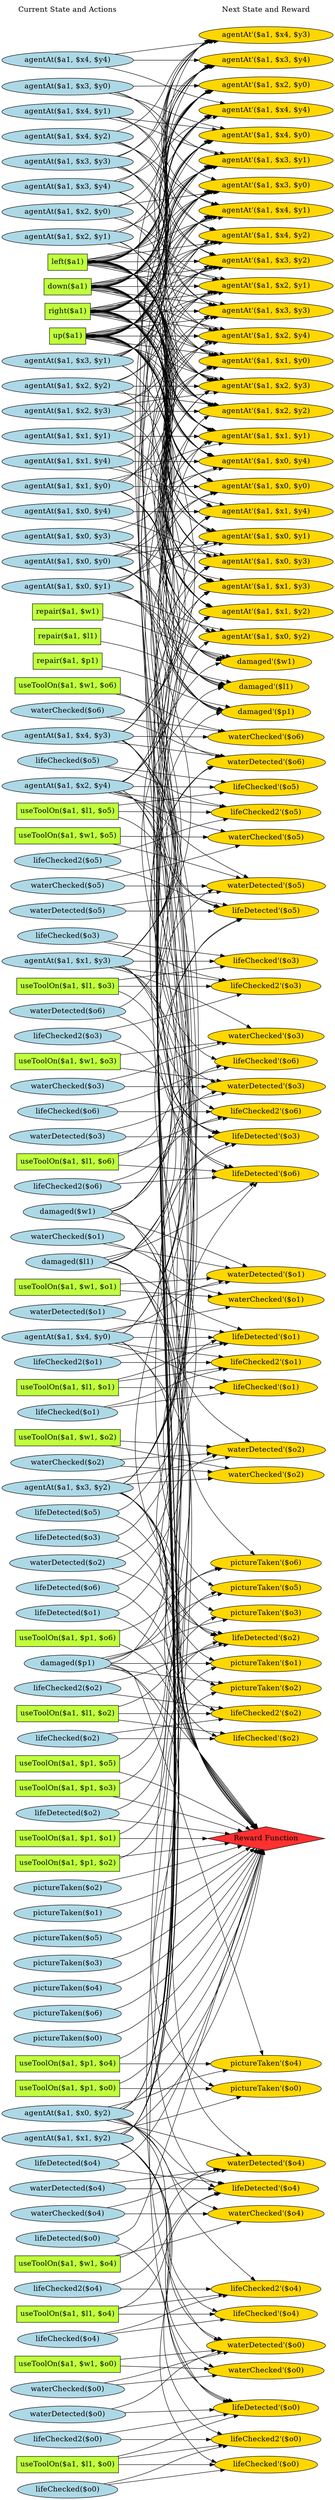 digraph G {
	graph [bb="0,0,631.35,5379.4",
		fontname=Helvetica,
		fontsize=16,
		rankdir=LR,
		ranksep=2.00,
		ratio=auto,
		size=600
	];
	node [fontsize=16,
		label="\N"
	];
	{
		graph [rank=same];
		"agentAt($a1, $x2, $y3)"		 [color=black,
			fillcolor=lightblue,
			height=0.51069,
			pos="116.67,4325.4",
			shape=ellipse,
			style=filled,
			width=3.2409];
		"waterChecked($o5)"		 [color=black,
			fillcolor=lightblue,
			height=0.51069,
			pos="116.67,5036.4",
			shape=ellipse,
			style=filled,
			width=2.7891];
		"agentAt($a1, $x3, $y0)"		 [color=black,
			fillcolor=lightblue,
			height=0.51069,
			pos="116.67,3835.4",
			shape=ellipse,
			style=filled,
			width=3.2409];
		"down($a1)"		 [color=black,
			fillcolor=olivedrab1,
			height=0.5,
			pos="116.67,3943.4",
			shape=box,
			style=filled,
			width=1.1944];
		"damaged($w1)"		 [color=black,
			fillcolor=lightblue,
			height=0.51069,
			pos="116.67,1870.4",
			shape=ellipse,
			style=filled,
			width=2.2195];
		"waterDetected($o2)"		 [color=black,
			fillcolor=lightblue,
			height=0.51069,
			pos="116.67,507.38",
			shape=ellipse,
			style=filled,
			width=2.7891];
		"pictureTaken($o2)"		 [color=black,
			fillcolor=lightblue,
			height=0.51069,
			pos="116.67,2197.4",
			shape=ellipse,
			style=filled,
			width=2.6713];
		"lifeChecked($o3)"		 [color=black,
			fillcolor=lightblue,
			height=0.51069,
			pos="116.67,3014.4",
			shape=ellipse,
			style=filled,
			width=2.5142];
		"lifeChecked2($o3)"		 [color=black,
			fillcolor=lightblue,
			height=0.51069,
			pos="116.67,2906.4",
			shape=ellipse,
			style=filled,
			width=2.6909];
		"useToolOn($a1, $w1, $o0)"		 [color=black,
			fillcolor=olivedrab1,
			height=0.5,
			pos="116.67,235.38",
			shape=box,
			style=filled,
			width=2.625];
		"agentAt($a1, $x0, $y0)"		 [color=black,
			fillcolor=lightblue,
			height=0.51069,
			pos="116.67,3285.4",
			shape=ellipse,
			style=filled,
			width=3.2409];
		"agentAt($a1, $x2, $y4)"		 [color=black,
			fillcolor=lightblue,
			height=0.51069,
			pos="116.67,4655.4",
			shape=ellipse,
			style=filled,
			width=3.2409];
		"lifeDetected($o6)"		 [color=black,
			fillcolor=lightblue,
			height=0.51069,
			pos="116.67,3340.4",
			shape=ellipse,
			style=filled,
			width=2.5142];
		"useToolOn($a1, $p1, $o0)"		 [color=black,
			fillcolor=olivedrab1,
			height=0.5,
			pos="116.67,1651.4",
			shape=box,
			style=filled,
			width=2.5833];
		"waterDetected($o3)"		 [color=black,
			fillcolor=lightblue,
			height=0.51069,
			pos="116.67,2743.4",
			shape=ellipse,
			style=filled,
			width=2.7891];
		"pictureTaken($o1)"		 [color=black,
			fillcolor=lightblue,
			height=0.51069,
			pos="116.67,2142.4",
			shape=ellipse,
			style=filled,
			width=2.6713];
		"waterChecked($o4)"		 [color=black,
			fillcolor=lightblue,
			height=0.51069,
			pos="116.67,1434.4",
			shape=ellipse,
			style=filled,
			width=2.7891];
		"lifeChecked($o4)"		 [color=black,
			fillcolor=lightblue,
			height=0.51069,
			pos="116.67,1106.4",
			shape=ellipse,
			style=filled,
			width=2.5142];
		"useToolOn($a1, $w1, $o1)"		 [color=black,
			fillcolor=olivedrab1,
			height=0.5,
			pos="116.67,997.38",
			shape=box,
			style=filled,
			width=2.625];
		"lifeChecked2($o2)"		 [color=black,
			fillcolor=lightblue,
			height=0.51069,
			pos="116.67,452.38",
			shape=ellipse,
			style=filled,
			width=2.6909];
		"right($a1)"		 [color=black,
			fillcolor=olivedrab1,
			height=0.5,
			pos="116.67,3889.4",
			shape=box,
			style=filled,
			width=1.125];
		"agentAt($a1, $x2, $y1)"		 [color=black,
			fillcolor=lightblue,
			height=0.51069,
			pos="116.67,3725.4",
			shape=ellipse,
			style=filled,
			width=3.2409];
		"lifeDetected($o1)"		 [color=black,
			fillcolor=lightblue,
			height=0.51069,
			pos="116.67,1269.4",
			shape=ellipse,
			style=filled,
			width=2.5142];
		"useToolOn($a1, $p1, $o5)"		 [color=black,
			fillcolor=olivedrab1,
			height=0.5,
			pos="116.67,2634.4",
			shape=box,
			style=filled,
			width=2.5833];
		"useToolOn($a1, $l1, $o5)"		 [color=black,
			fillcolor=olivedrab1,
			height=0.5,
			pos="116.67,5253.4",
			shape=box,
			style=filled,
			width=2.5278];
		"waterDetected($o0)"		 [color=black,
			fillcolor=lightblue,
			height=0.51069,
			pos="116.67,181.38",
			shape=ellipse,
			style=filled,
			width=2.7891];
		"Current State and Actions"		 [color=black,
			fillcolor=white,
			height=0.5,
			pos="116.67,5361.4",
			shape=plaintext,
			style=bold,
			width=2.5139];
		"agentAt($a1, $x3, $y2)"		 [color=black,
			fillcolor=lightblue,
			height=0.51069,
			pos="116.67,1760.4",
			shape=ellipse,
			style=filled,
			width=3.2409];
		"lifeChecked($o0)"		 [color=black,
			fillcolor=lightblue,
			height=0.51069,
			pos="116.67,18.385",
			shape=ellipse,
			style=filled,
			width=2.5142];
		"useToolOn($a1, $w1, $o2)"		 [color=black,
			fillcolor=olivedrab1,
			height=0.5,
			pos="116.67,616.38",
			shape=box,
			style=filled,
			width=2.625];
		"pictureTaken($o5)"		 [color=black,
			fillcolor=lightblue,
			height=0.51069,
			pos="116.67,2087.4",
			shape=ellipse,
			style=filled,
			width=2.6713];
		"agentAt($a1, $x1, $y3)"		 [color=black,
			fillcolor=lightblue,
			height=0.51069,
			pos="116.67,3069.4",
			shape=ellipse,
			style=filled,
			width=3.2409];
		"lifeChecked2($o1)"		 [color=black,
			fillcolor=lightblue,
			height=0.51069,
			pos="116.67,888.38",
			shape=ellipse,
			style=filled,
			width=2.6909];
		"agentAt($a1, $x2, $y2)"		 [color=black,
			fillcolor=lightblue,
			height=0.51069,
			pos="116.67,3780.4",
			shape=ellipse,
			style=filled,
			width=3.2409];
		"waterChecked($o6)"		 [color=black,
			fillcolor=lightblue,
			height=0.51069,
			pos="116.67,4981.4",
			shape=ellipse,
			style=filled,
			width=2.7891];
		"agentAt($a1, $x3, $y1)"		 [color=black,
			fillcolor=lightblue,
			height=0.51069,
			pos="116.67,3670.4",
			shape=ellipse,
			style=filled,
			width=3.2409];
		"useToolOn($a1, $p1, $o6)"		 [color=black,
			fillcolor=olivedrab1,
			height=0.5,
			pos="116.67,2580.4",
			shape=box,
			style=filled,
			width=2.5833];
		"lifeDetected($o0)"		 [color=black,
			fillcolor=lightblue,
			height=0.51069,
			pos="116.67,725.38",
			shape=ellipse,
			style=filled,
			width=2.5142];
		"useToolOn($a1, $l1, $o6)"		 [color=black,
			fillcolor=olivedrab1,
			height=0.5,
			pos="116.67,4764.4",
			shape=box,
			style=filled,
			width=2.5278];
		"waterDetected($o1)"		 [color=black,
			fillcolor=lightblue,
			height=0.51069,
			pos="116.67,1051.4",
			shape=ellipse,
			style=filled,
			width=2.7891];
		"pictureTaken($o3)"		 [color=black,
			fillcolor=lightblue,
			height=0.51069,
			pos="116.67,2417.4",
			shape=ellipse,
			style=filled,
			width=2.6713];
		"lifeChecked($o1)"		 [color=black,
			fillcolor=lightblue,
			height=0.51069,
			pos="116.67,670.38",
			shape=ellipse,
			style=filled,
			width=2.5142];
		"useToolOn($a1, $w1, $o3)"		 [color=black,
			fillcolor=olivedrab1,
			height=0.5,
			pos="116.67,2852.4",
			shape=box,
			style=filled,
			width=2.625];
		"lifeChecked($o2)"		 [color=black,
			fillcolor=lightblue,
			height=0.51069,
			pos="116.67,344.38",
			shape=ellipse,
			style=filled,
			width=2.5142];
		"pictureTaken($o4)"		 [color=black,
			fillcolor=lightblue,
			height=0.51069,
			pos="116.67,2362.4",
			shape=ellipse,
			style=filled,
			width=2.6713];
		"agentAt($a1, $x4, $y0)"		 [color=black,
			fillcolor=lightblue,
			height=0.51069,
			pos="116.67,1214.4",
			shape=ellipse,
			style=filled,
			width=3.2409];
		"lifeChecked2($o0)"		 [color=black,
			fillcolor=lightblue,
			height=0.51069,
			pos="116.67,126.38",
			shape=ellipse,
			style=filled,
			width=2.6909];
		"agentAt($a1, $x1, $y4)"		 [color=black,
			fillcolor=lightblue,
			height=0.51069,
			pos="116.67,4380.4",
			shape=ellipse,
			style=filled,
			width=3.2409];
		"useToolOn($a1, $p1, $o3)"		 [color=black,
			fillcolor=olivedrab1,
			height=0.5,
			pos="116.67,2526.4",
			shape=box,
			style=filled,
			width=2.5833];
		"lifeDetected($o3)"		 [color=black,
			fillcolor=lightblue,
			height=0.51069,
			pos="116.67,2688.4",
			shape=ellipse,
			style=filled,
			width=2.5142];
		"waterChecked($o1)"		 [color=black,
			fillcolor=lightblue,
			height=0.51069,
			pos="116.67,943.38",
			shape=ellipse,
			style=filled,
			width=2.7891];
		"agentAt($a1, $x3, $y4)"		 [color=black,
			fillcolor=lightblue,
			height=0.51069,
			pos="116.67,4490.4",
			shape=ellipse,
			style=filled,
			width=3.2409];
		"useToolOn($a1, $w1, $o4)"		 [color=black,
			fillcolor=olivedrab1,
			height=0.5,
			pos="116.67,1543.4",
			shape=box,
			style=filled,
			width=2.625];
		"waterDetected($o6)"		 [color=black,
			fillcolor=lightblue,
			height=0.51069,
			pos="116.67,4818.4",
			shape=ellipse,
			style=filled,
			width=2.7891];
		"repair($a1, $w1)"		 [color=black,
			fillcolor=olivedrab1,
			height=0.5,
			pos="116.67,3177.4",
			shape=box,
			style=filled,
			width=1.6944];
		"useToolOn($a1, $l1, $o2)"		 [color=black,
			fillcolor=olivedrab1,
			height=0.5,
			pos="116.67,398.38",
			shape=box,
			style=filled,
			width=2.5278];
		"agentAt($a1, $x1, $y1)"		 [color=black,
			fillcolor=lightblue,
			height=0.51069,
			pos="116.67,3505.4",
			shape=ellipse,
			style=filled,
			width=3.2409];
		"agentAt($a1, $x4, $y1)"		 [color=black,
			fillcolor=lightblue,
			height=0.51069,
			pos="116.67,4105.4",
			shape=ellipse,
			style=filled,
			width=3.2409];
		"agentAt($a1, $x0, $y4)"		 [color=black,
			fillcolor=lightblue,
			height=0.51069,
			pos="116.67,4270.4",
			shape=ellipse,
			style=filled,
			width=3.2409];
		"up($a1)"		 [color=black,
			fillcolor=olivedrab1,
			height=0.5,
			pos="116.67,3997.4",
			shape=box,
			style=filled,
			width=0.93056];
		"lifeDetected($o2)"		 [color=black,
			fillcolor=lightblue,
			height=0.51069,
			pos="116.67,780.38",
			shape=ellipse,
			style=filled,
			width=2.5142];
		"useToolOn($a1, $p1, $o4)"		 [color=black,
			fillcolor=olivedrab1,
			height=0.5,
			pos="116.67,2033.4",
			shape=box,
			style=filled,
			width=2.5833];
		"useToolOn($a1, $l1, $o4)"		 [color=black,
			fillcolor=olivedrab1,
			height=0.5,
			pos="116.67,1160.4",
			shape=box,
			style=filled,
			width=2.5278];
		"waterChecked($o0)"		 [color=black,
			fillcolor=lightblue,
			height=0.51069,
			pos="116.67,289.38",
			shape=ellipse,
			style=filled,
			width=2.7891];
		"agentAt($a1, $x2, $y0)"		 [color=black,
			fillcolor=lightblue,
			height=0.51069,
			pos="116.67,3615.4",
			shape=ellipse,
			style=filled,
			width=3.2409];
		"agentAt($a1, $x3, $y3)"		 [color=black,
			fillcolor=lightblue,
			height=0.51069,
			pos="116.67,4435.4",
			shape=ellipse,
			style=filled,
			width=3.2409];
		"pictureTaken($o6)"		 [color=black,
			fillcolor=lightblue,
			height=0.51069,
			pos="116.67,2307.4",
			shape=ellipse,
			style=filled,
			width=2.6713];
		"useToolOn($a1, $l1, $o3)"		 [color=black,
			fillcolor=olivedrab1,
			height=0.5,
			pos="116.67,2960.4",
			shape=box,
			style=filled,
			width=2.5278];
		"useToolOn($a1, $w1, $o5)"		 [color=black,
			fillcolor=olivedrab1,
			height=0.5,
			pos="116.67,5090.4",
			shape=box,
			style=filled,
			width=2.625];
		"agentAt($a1, $x4, $y2)"		 [color=black,
			fillcolor=lightblue,
			height=0.51069,
			pos="116.67,4215.4",
			shape=ellipse,
			style=filled,
			width=3.2409];
		"agentAt($a1, $x1, $y2)"		 [color=black,
			fillcolor=lightblue,
			height=0.51069,
			pos="116.67,1705.4",
			shape=ellipse,
			style=filled,
			width=3.2409];
		"agentAt($a1, $x0, $y3)"		 [color=black,
			fillcolor=lightblue,
			height=0.51069,
			pos="116.67,4160.4",
			shape=ellipse,
			style=filled,
			width=3.2409];
		"left($a1)"		 [color=black,
			fillcolor=olivedrab1,
			height=0.5,
			pos="116.67,4051.4",
			shape=box,
			style=filled,
			width=0.98611];
		"lifeDetected($o5)"		 [color=black,
			fillcolor=lightblue,
			height=0.51069,
			pos="116.67,3560.4",
			shape=ellipse,
			style=filled,
			width=2.5142];
		"useToolOn($a1, $p1, $o1)"		 [color=black,
			fillcolor=olivedrab1,
			height=0.5,
			pos="116.67,1597.4",
			shape=box,
			style=filled,
			width=2.5833];
		"repair($a1, $l1)"		 [color=black,
			fillcolor=olivedrab1,
			height=0.5,
			pos="116.67,3123.4",
			shape=box,
			style=filled,
			width=1.6111];
		"lifeChecked2($o6)"		 [color=black,
			fillcolor=lightblue,
			height=0.51069,
			pos="116.67,4710.4",
			shape=ellipse,
			style=filled,
			width=2.6909];
		"pictureTaken($o0)"		 [color=black,
			fillcolor=lightblue,
			height=0.51069,
			pos="116.67,2252.4",
			shape=ellipse,
			style=filled,
			width=2.6713];
		"damaged($l1)"		 [color=black,
			fillcolor=lightblue,
			height=0.51069,
			pos="116.67,1815.4",
			shape=ellipse,
			style=filled,
			width=2.082];
		"waterChecked($o3)"		 [color=black,
			fillcolor=lightblue,
			height=0.51069,
			pos="116.67,2798.4",
			shape=ellipse,
			style=filled,
			width=2.7891];
		"damaged($p1)"		 [color=black,
			fillcolor=lightblue,
			height=0.51069,
			pos="116.67,2472.4",
			shape=ellipse,
			style=filled,
			width=2.1606];
		"lifeChecked($o5)"		 [color=black,
			fillcolor=lightblue,
			height=0.51069,
			pos="116.67,5307.4",
			shape=ellipse,
			style=filled,
			width=2.5142];
		"useToolOn($a1, $l1, $o0)"		 [color=black,
			fillcolor=olivedrab1,
			height=0.5,
			pos="116.67,72.385",
			shape=box,
			style=filled,
			width=2.5278];
		"useToolOn($a1, $w1, $o6)"		 [color=black,
			fillcolor=olivedrab1,
			height=0.5,
			pos="116.67,4927.4",
			shape=box,
			style=filled,
			width=2.625];
		"agentAt($a1, $x4, $y3)"		 [color=black,
			fillcolor=lightblue,
			height=0.51069,
			pos="116.67,4600.4",
			shape=ellipse,
			style=filled,
			width=3.2409];
		"waterDetected($o4)"		 [color=black,
			fillcolor=lightblue,
			height=0.51069,
			pos="116.67,1379.4",
			shape=ellipse,
			style=filled,
			width=2.7891];
		"lifeChecked2($o5)"		 [color=black,
			fillcolor=lightblue,
			height=0.51069,
			pos="116.67,5199.4",
			shape=ellipse,
			style=filled,
			width=2.6909];
		"agentAt($a1, $x0, $y2)"		 [color=black,
			fillcolor=lightblue,
			height=0.51069,
			pos="116.67,1925.4",
			shape=ellipse,
			style=filled,
			width=3.2409];
		"repair($a1, $p1)"		 [color=black,
			fillcolor=olivedrab1,
			height=0.5,
			pos="116.67,3231.4",
			shape=box,
			style=filled,
			width=1.6528];
		"useToolOn($a1, $p1, $o2)"		 [color=black,
			fillcolor=olivedrab1,
			height=0.5,
			pos="116.67,1979.4",
			shape=box,
			style=filled,
			width=2.5833];
		"lifeDetected($o4)"		 [color=black,
			fillcolor=lightblue,
			height=0.51069,
			pos="116.67,1489.4",
			shape=ellipse,
			style=filled,
			width=2.5142];
		"waterChecked($o2)"		 [color=black,
			fillcolor=lightblue,
			height=0.51069,
			pos="116.67,562.38",
			shape=ellipse,
			style=filled,
			width=2.7891];
		"useToolOn($a1, $l1, $o1)"		 [color=black,
			fillcolor=olivedrab1,
			height=0.5,
			pos="116.67,834.38",
			shape=box,
			style=filled,
			width=2.5278];
		"waterDetected($o5)"		 [color=black,
			fillcolor=lightblue,
			height=0.51069,
			pos="116.67,5144.4",
			shape=ellipse,
			style=filled,
			width=2.7891];
		"lifeChecked($o6)"		 [color=black,
			fillcolor=lightblue,
			height=0.51069,
			pos="116.67,4873.4",
			shape=ellipse,
			style=filled,
			width=2.5142];
		"agentAt($a1, $x4, $y4)"		 [color=black,
			fillcolor=lightblue,
			height=0.51069,
			pos="116.67,4545.4",
			shape=ellipse,
			style=filled,
			width=3.2409];
		"lifeChecked2($o4)"		 [color=black,
			fillcolor=lightblue,
			height=0.51069,
			pos="116.67,1324.4",
			shape=ellipse,
			style=filled,
			width=2.6909];
		"agentAt($a1, $x1, $y0)"		 [color=black,
			fillcolor=lightblue,
			height=0.51069,
			pos="116.67,3450.4",
			shape=ellipse,
			style=filled,
			width=3.2409];
		"agentAt($a1, $x0, $y1)"		 [color=black,
			fillcolor=lightblue,
			height=0.51069,
			pos="116.67,3395.4",
			shape=ellipse,
			style=filled,
			width=3.2409];
	}
	{
		graph [rank=same];
		"lifeDetected'($o6)"		 [color=black,
			fillcolor=gold1,
			height=0.51069,
			pos="504.35,4660.4",
			shape=ellipse,
			style=filled,
			width=2.5731];
		"pictureTaken'($o1)"		 [color=black,
			fillcolor=gold1,
			height=0.51069,
			pos="504.35,1598.4",
			shape=ellipse,
			style=filled,
			width=2.7302];
		"agentAt'($a1, $x0, $y2)"		 [color=black,
			fillcolor=gold1,
			height=0.51069,
			pos="504.35,3780.4",
			shape=ellipse,
			style=filled,
			width=3.2998];
		"agentAt'($a1, $x3, $y1)"		 [color=black,
			fillcolor=gold1,
			height=0.51069,
			pos="504.35,3835.4",
			shape=ellipse,
			style=filled,
			width=3.2998];
		"lifeChecked2'($o4)"		 [color=black,
			fillcolor=gold1,
			height=0.51069,
			pos="504.35,1270.4",
			shape=ellipse,
			style=filled,
			width=2.7499];
		"waterChecked'($o0)"		 [color=black,
			fillcolor=gold1,
			height=0.51069,
			pos="504.35,329.38",
			shape=ellipse,
			style=filled,
			width=2.8481];
		"waterDetected'($o6)"		 [color=black,
			fillcolor=gold1,
			height=0.51069,
			pos="504.35,4825.4",
			shape=ellipse,
			style=filled,
			width=2.8481];
		"Next State and Reward"		 [color=black,
			fillcolor=white,
			height=0.5,
			pos="504.35,5361.4",
			shape=plaintext,
			style=bold,
			width=2.25];
		"lifeChecked'($o4)"		 [color=black,
			fillcolor=gold1,
			height=0.51069,
			pos="504.35,1161.4",
			shape=ellipse,
			style=filled,
			width=2.5731];
		"agentAt'($a1, $x2, $y4)"		 [color=black,
			fillcolor=gold1,
			height=0.51069,
			pos="504.35,4440.4",
			shape=ellipse,
			style=filled,
			width=3.2998];
		"pictureTaken'($o0)"		 [color=black,
			fillcolor=gold1,
			height=0.51069,
			pos="504.35,1705.4",
			shape=ellipse,
			style=filled,
			width=2.7302];
		"lifeDetected'($o5)"		 [color=black,
			fillcolor=gold1,
			height=0.51069,
			pos="504.35,5131.4",
			shape=ellipse,
			style=filled,
			width=2.5731];
		"agentAt'($a1, $x0, $y3)"		 [color=black,
			fillcolor=gold1,
			height=0.51069,
			pos="504.35,4055.4",
			shape=ellipse,
			style=filled,
			width=3.2998];
		"agentAt'($a1, $x3, $y0)"		 [color=black,
			fillcolor=gold1,
			height=0.51069,
			pos="504.35,3615.4",
			shape=ellipse,
			style=filled,
			width=3.2998];
		"lifeChecked2'($o3)"		 [color=black,
			fillcolor=gold1,
			height=0.51069,
			pos="504.35,2960.4",
			shape=ellipse,
			style=filled,
			width=2.7499];
		"lifeChecked'($o3)"		 [color=black,
			fillcolor=gold1,
			height=0.51069,
			pos="504.35,3015.4",
			shape=ellipse,
			style=filled,
			width=2.5731];
		"lifeChecked2'($o6)"		 [color=black,
			fillcolor=gold1,
			height=0.51069,
			pos="504.35,4715.4",
			shape=ellipse,
			style=filled,
			width=2.7499];
		"pictureTaken'($o3)"		 [color=black,
			fillcolor=gold1,
			height=0.51069,
			pos="504.35,2525.4",
			shape=ellipse,
			style=filled,
			width=2.7302];
		"agentAt'($a1, $x0, $y0)"		 [color=black,
			fillcolor=gold1,
			height=0.51069,
			pos="504.35,3450.4",
			shape=ellipse,
			style=filled,
			width=3.2998];
		"waterChecked'($o6)"		 [color=black,
			fillcolor=gold1,
			height=0.51069,
			pos="504.35,4927.4",
			shape=ellipse,
			style=filled,
			width=2.8481];
		"waterDetected'($o0)"		 [color=black,
			fillcolor=gold1,
			height=0.51069,
			pos="504.35,274.38",
			shape=ellipse,
			style=filled,
			width=2.8481];
		"lifeChecked'($o6)"		 [color=black,
			fillcolor=gold1,
			height=0.51069,
			pos="504.35,4770.4",
			shape=ellipse,
			style=filled,
			width=2.5731];
		"agentAt'($a1, $x1, $y1)"		 [color=black,
			fillcolor=gold1,
			height=0.51069,
			pos="504.35,3395.4",
			shape=ellipse,
			style=filled,
			width=3.2998];
		"agentAt'($a1, $x1, $y0)"		 [color=black,
			fillcolor=gold1,
			height=0.51069,
			pos="504.35,3505.4",
			shape=ellipse,
			style=filled,
			width=3.2998];
		"lifeChecked2'($o5)"		 [color=black,
			fillcolor=gold1,
			height=0.51069,
			pos="504.35,5199.4",
			shape=ellipse,
			style=filled,
			width=2.7499];
		"pictureTaken'($o2)"		 [color=black,
			fillcolor=gold1,
			height=0.51069,
			pos="504.35,1978.4",
			shape=ellipse,
			style=filled,
			width=2.7302];
		"agentAt'($a1, $x0, $y1)"		 [color=black,
			fillcolor=gold1,
			height=0.51069,
			pos="504.35,3340.4",
			shape=ellipse,
			style=filled,
			width=3.2998];
		"agentAt'($a1, $x4, $y4)"		 [color=black,
			fillcolor=gold1,
			height=0.51069,
			pos="504.35,4495.4",
			shape=ellipse,
			style=filled,
			width=3.2998];
		"damaged'($w1)"		 [color=black,
			fillcolor=gold1,
			height=0.51069,
			pos="504.35,3175.4",
			shape=ellipse,
			style=filled,
			width=2.2785];
		"waterChecked'($o5)"		 [color=black,
			fillcolor=gold1,
			height=0.51069,
			pos="504.35,5050.4",
			shape=ellipse,
			style=filled,
			width=2.8481];
		"waterDetected'($o1)"		 [color=black,
			fillcolor=gold1,
			height=0.51069,
			pos="504.35,1106.4",
			shape=ellipse,
			style=filled,
			width=2.8481];
		"lifeChecked'($o5)"		 [color=black,
			fillcolor=gold1,
			height=0.51069,
			pos="504.35,5254.4",
			shape=ellipse,
			style=filled,
			width=2.5731];
		"lifeChecked'($o0)"		 [color=black,
			fillcolor=gold1,
			height=0.51069,
			pos="504.35,71.385",
			shape=ellipse,
			style=filled,
			width=2.5731];
		"damaged'($l1)"		 [color=black,
			fillcolor=gold1,
			height=0.51069,
			pos="504.35,3120.4",
			shape=ellipse,
			style=filled,
			width=2.141];
		"pictureTaken'($o5)"		 [color=black,
			fillcolor=gold1,
			height=0.51069,
			pos="504.35,2635.4",
			shape=ellipse,
			style=filled,
			width=2.7302];
		"agentAt'($a1, $x2, $y0)"		 [color=black,
			fillcolor=gold1,
			height=0.51069,
			pos="504.35,3670.4",
			shape=ellipse,
			style=filled,
			width=3.2998];
		"damaged'($p1)"		 [color=black,
			fillcolor=gold1,
			height=0.51069,
			pos="504.35,3230.4",
			shape=ellipse,
			style=filled,
			width=2.2195];
		"lifeChecked2'($o0)"		 [color=black,
			fillcolor=gold1,
			height=0.51069,
			pos="504.35,126.38",
			shape=ellipse,
			style=filled,
			width=2.7499];
		"agentAt'($a1, $x4, $y3)"		 [color=black,
			fillcolor=gold1,
			height=0.51069,
			pos="504.35,4550.4",
			shape=ellipse,
			style=filled,
			width=3.2998];
		"waterChecked'($o4)"		 [color=black,
			fillcolor=gold1,
			height=0.51069,
			pos="504.35,1543.4",
			shape=ellipse,
			style=filled,
			width=2.8481];
		"waterDetected'($o2)"		 [color=black,
			fillcolor=gold1,
			height=0.51069,
			pos="504.35,602.38",
			shape=ellipse,
			style=filled,
			width=2.8481];
		"Reward Function"		 [color=black,
			fillcolor=firebrick1,
			height=0.72222,
			pos="504.35,2197.4",
			shape=diamond,
			style=filled,
			width=3.5278];
		"agentAt'($a1, $x1, $y3)"		 [color=black,
			fillcolor=gold1,
			height=0.51069,
			pos="504.35,4110.4",
			shape=ellipse,
			style=filled,
			width=3.2998];
		"lifeDetected'($o1)"		 [color=black,
			fillcolor=gold1,
			height=0.51069,
			pos="504.35,1051.4",
			shape=ellipse,
			style=filled,
			width=2.5731];
		"pictureTaken'($o4)"		 [color=black,
			fillcolor=gold1,
			height=0.51069,
			pos="504.35,2033.4",
			shape=ellipse,
			style=filled,
			width=2.7302];
		"agentAt'($a1, $x2, $y1)"		 [color=black,
			fillcolor=gold1,
			height=0.51069,
			pos="504.35,3560.4",
			shape=ellipse,
			style=filled,
			width=3.2998];
		"waterDetected'($o3)"		 [color=black,
			fillcolor=gold1,
			height=0.51069,
			pos="504.35,2769.4",
			shape=ellipse,
			style=filled,
			width=2.8481];
		"agentAt'($a1, $x3, $y4)"		 [color=black,
			fillcolor=gold1,
			height=0.51069,
			pos="504.35,4605.4",
			shape=ellipse,
			style=filled,
			width=3.2998];
		"agentAt'($a1, $x4, $y2)"		 [color=black,
			fillcolor=gold1,
			height=0.51069,
			pos="504.35,4220.4",
			shape=ellipse,
			style=filled,
			width=3.2998];
		"waterChecked'($o3)"		 [color=black,
			fillcolor=gold1,
			height=0.51069,
			pos="504.35,2879.4",
			shape=ellipse,
			style=filled,
			width=2.8481];
		"agentAt'($a1, $x1, $y2)"		 [color=black,
			fillcolor=gold1,
			height=0.51069,
			pos="504.35,3285.4",
			shape=ellipse,
			style=filled,
			width=3.2998];
		"lifeDetected'($o0)"		 [color=black,
			fillcolor=gold1,
			height=0.51069,
			pos="504.35,194.38",
			shape=ellipse,
			style=filled,
			width=2.5731];
		"agentAt'($a1, $x0, $y4)"		 [color=black,
			fillcolor=gold1,
			height=0.51069,
			pos="504.35,4330.4",
			shape=ellipse,
			style=filled,
			width=3.2998];
		"lifeDetected'($o4)"		 [color=black,
			fillcolor=gold1,
			height=0.51069,
			pos="504.35,1406.4",
			shape=ellipse,
			style=filled,
			width=2.5731];
		"lifeChecked2'($o2)"		 [color=black,
			fillcolor=gold1,
			height=0.51069,
			pos="504.35,452.38",
			shape=ellipse,
			style=filled,
			width=2.7499];
		"waterDetected'($o4)"		 [color=black,
			fillcolor=gold1,
			height=0.51069,
			pos="504.35,1488.4",
			shape=ellipse,
			style=filled,
			width=2.8481];
		"agentAt'($a1, $x4, $y1)"		 [color=black,
			fillcolor=gold1,
			height=0.51069,
			pos="504.35,4000.4",
			shape=ellipse,
			style=filled,
			width=3.2998];
		"agentAt'($a1, $x3, $y3)"		 [color=black,
			fillcolor=gold1,
			height=0.51069,
			pos="504.35,4385.4",
			shape=ellipse,
			style=filled,
			width=3.2998];
		"waterChecked'($o2)"		 [color=black,
			fillcolor=gold1,
			height=0.51069,
			pos="504.35,657.38",
			shape=ellipse,
			style=filled,
			width=2.8481];
		"agentAt'($a1, $x2, $y2)"		 [color=black,
			fillcolor=gold1,
			height=0.51069,
			pos="504.35,3725.4",
			shape=ellipse,
			style=filled,
			width=3.2998];
		"lifeChecked'($o2)"		 [color=black,
			fillcolor=gold1,
			height=0.51069,
			pos="504.35,397.38",
			shape=ellipse,
			style=filled,
			width=2.5731];
		"lifeDetected'($o3)"		 [color=black,
			fillcolor=gold1,
			height=0.51069,
			pos="504.35,2824.4",
			shape=ellipse,
			style=filled,
			width=2.5731];
		"pictureTaken'($o6)"		 [color=black,
			fillcolor=gold1,
			height=0.51069,
			pos="504.35,2580.4",
			shape=ellipse,
			style=filled,
			width=2.7302];
		"agentAt'($a1, $x3, $y2)"		 [color=black,
			fillcolor=gold1,
			height=0.51069,
			pos="504.35,3945.4",
			shape=ellipse,
			style=filled,
			width=3.2998];
		"lifeChecked2'($o1)"		 [color=black,
			fillcolor=gold1,
			height=0.51069,
			pos="504.35,888.38",
			shape=ellipse,
			style=filled,
			width=2.7499];
		"waterChecked'($o1)"		 [color=black,
			fillcolor=gold1,
			height=0.51069,
			pos="504.35,996.38",
			shape=ellipse,
			style=filled,
			width=2.8481];
		"agentAt'($a1, $x4, $y0)"		 [color=black,
			fillcolor=gold1,
			height=0.51069,
			pos="504.35,3890.4",
			shape=ellipse,
			style=filled,
			width=3.2998];
		"waterDetected'($o5)"		 [color=black,
			fillcolor=gold1,
			height=0.51069,
			pos="504.35,4995.4",
			shape=ellipse,
			style=filled,
			width=2.8481];
		"agentAt'($a1, $x2, $y3)"		 [color=black,
			fillcolor=gold1,
			height=0.51069,
			pos="504.35,4165.4",
			shape=ellipse,
			style=filled,
			width=3.2998];
		"lifeChecked'($o1)"		 [color=black,
			fillcolor=gold1,
			height=0.51069,
			pos="504.35,833.38",
			shape=ellipse,
			style=filled,
			width=2.5731];
		"agentAt'($a1, $x1, $y4)"		 [color=black,
			fillcolor=gold1,
			height=0.51069,
			pos="504.35,4275.4",
			shape=ellipse,
			style=filled,
			width=3.2998];
		"lifeDetected'($o2)"		 [color=black,
			fillcolor=gold1,
			height=0.51069,
			pos="504.35,520.38",
			shape=ellipse,
			style=filled,
			width=2.5731];
	}
	"agentAt($a1, $x2, $y3)" -> "agentAt'($a1, $x2, $y4)"	 [color=black,
		pos="e,429.17,4426.1 186.35,4340.2 201.93,4344.1 218.31,4348.5 233.35,4353.4 299.14,4374.7 311.35,4391.7 377.35,4412.4 390.68,4416.6 \
405,4420.4 419.02,4423.7",
		style=solid];
	"agentAt($a1, $x2, $y3)" -> "agentAt'($a1, $x1, $y3)"	 [color=black,
		pos="e,415.3,4122.6 198.82,4312.3 210.87,4308.5 222.78,4303.7 233.35,4297.4 315.31,4248.7 294.93,4186.3 377.35,4138.4 386.15,4133.3 395.81,\
4129.1 405.73,4125.7",
		style=solid];
	"agentAt($a1, $x2, $y3)" -> "agentAt'($a1, $x3, $y3)"	 [color=black,
		pos="e,419.75,4372.4 200.41,4338.3 261.86,4347.8 345.75,4360.9 409.67,4370.8",
		style=solid];
	"agentAt($a1, $x2, $y3)" -> "agentAt'($a1, $x2, $y2)"	 [color=black,
		pos="e,405.27,3735.6 208.35,4313.8 217.58,4309.8 226.18,4304.4 233.35,4297.4 412.07,4122.4 196.98,3926.7 377.35,3753.4 382.84,3748.1 \
389.11,3743.7 395.84,3740.1",
		style=solid];
	"agentAt($a1, $x2, $y3)" -> "agentAt'($a1, $x2, $y3)"	 [color=black,
		pos="e,421.12,4178.6 193.47,4311.5 207.06,4307.8 220.86,4303.1 233.35,4297.4 305.06,4264.4 305.33,4225.7 377.35,4193.4 388.05,4188.6 \
399.64,4184.6 411.31,4181.2",
		style=solid];
	"waterChecked($o5)" -> "waterChecked'($o5)"	 [color=black,
		pos="e,403.62,5046.8 215.49,5039.9 269.7,5041.9 337.25,5044.4 393.29,5046.4",
		style=solid];
	"waterChecked($o5)" -> "waterDetected'($o5)"	 [color=black,
		pos="e,415.75,5004.7 204.23,5027.2 263.97,5020.8 343.51,5012.4 405.56,5005.8",
		style=solid];
	"agentAt($a1, $x3, $y0)" -> "agentAt'($a1, $x3, $y1)"	 [color=black,
		pos="e,385.38,3835.4 233.39,3835.4 278.05,3835.4 329.31,3835.4 375.09,3835.4",
		style=solid];
	"agentAt($a1, $x3, $y0)" -> "agentAt'($a1, $x3, $y0)"	 [color=black,
		pos="e,414.88,3627.5 199.21,3822.4 211.15,3818.6 222.91,3813.7 233.35,3807.4 316.35,3757.2 293.87,3692.8 377.35,3643.4 385.95,3638.3 \
395.38,3634.1 405.1,3630.7",
		style=solid];
	"agentAt($a1, $x3, $y0)" -> "agentAt'($a1, $x2, $y0)"	 [color=black,
		pos="e,420.33,3683.5 194.19,3821.6 207.57,3817.8 221.12,3813.2 233.35,3807.4 305.87,3773 304.5,3732.1 377.35,3698.4 387.83,3693.5 399.21,\
3689.5 410.68,3686.2",
		style=solid];
	"agentAt($a1, $x3, $y0)" -> "agentAt'($a1, $x4, $y0)"	 [color=black,
		pos="e,416.2,3878 203.75,3847.7 263.68,3856.2 343.71,3867.6 405.97,3876.5",
		style=solid];
	"down($a1)" -> "agentAt'($a1, $x0, $y2)"	 [color=black,
		pos="e,420.69,3793.5 159.73,3937.9 182.31,3933.9 210.17,3927.2 233.35,3916.4 305.85,3882.6 304.66,3841.8 377.35,3808.4 387.92,3803.5 \
399.4,3799.5 410.97,3796.1",
		style=solid];
	"down($a1)" -> "agentAt'($a1, $x3, $y1)"	 [color=black,
		pos="e,430.63,3849.8 159.76,3934.9 181.84,3930.1 209.24,3923.6 233.35,3916.4 298.68,3896.8 311.91,3882.6 377.35,3863.4 391.23,3859.3 \
406.13,3855.5 420.65,3852.1",
		style=solid];
	"down($a1)" -> "agentAt'($a1, $x2, $y4)"	 [color=black,
		pos="e,406.32,4429.9 159.8,3943.4 184.07,3945.6 213.59,3952.3 233.35,3970.4 385.56,4110.1 224.39,4273.5 377.35,4412.4 383.24,4417.7 389.92,\
4422.1 397.05,4425.8",
		style=solid];
	"down($a1)" -> "agentAt'($a1, $x0, $y3)"	 [color=black,
		pos="e,429.54,4041 159.84,3951.7 181.94,3956.4 209.33,3962.9 233.35,3970.4 299.04,3990.9 311.54,4007.2 377.35,4027.4 390.92,4031.6 405.5,\
4035.4 419.75,4038.8",
		style=solid];
	"down($a1)" -> "agentAt'($a1, $x3, $y0)"	 [color=black,
		pos="e,409.44,3626.6 159.84,3942 183.53,3939.3 212.45,3932.5 233.35,3916.4 341.94,3832.6 268.31,3726.6 377.35,3643.4 384.27,3638.1 391.99,\
3633.8 400.12,3630.2",
		style=solid];
	"down($a1)" -> "agentAt'($a1, $x0, $y0)"	 [color=black,
		pos="e,406.34,3460.9 159.78,3943.4 184.05,3941.2 213.57,3934.5 233.35,3916.4 384.5,3778 225.46,3615.9 377.35,3478.4 383.24,3473 389.93,\
3468.6 397.07,3465",
		style=solid];
	"down($a1)" -> "agentAt'($a1, $x1, $y1)"	 [color=black,
		pos="e,405.77,3405.7 159.72,3943.6 184.12,3941.5 213.8,3934.9 233.35,3916.4 399.12,3759.5 210.74,3579.4 377.35,3423.4 383.1,3418 389.64,\
3413.6 396.66,3409.9",
		style=solid];
	"down($a1)" -> "agentAt'($a1, $x1, $y0)"	 [color=black,
		pos="e,406.96,3516.1 159.79,3943 183.91,3940.7 213.27,3934 233.35,3916.4 370.04,3796.4 240.02,3652.6 377.35,3533.4 383.41,3528.1 390.25,\
3523.8 397.53,3520.2",
		style=solid];
	"down($a1)" -> "agentAt'($a1, $x0, $y1)"	 [color=black,
		pos="e,405.26,3350.6 159.91,3943.8 184.37,3941.8 214.05,3935.1 233.35,3916.4 413.86,3740.8 195.9,3543 377.35,3368.4 382.84,3363.1 389.1,\
3358.7 395.83,3355.1",
		style=solid];
	"down($a1)" -> "agentAt'($a1, $x4, $y4)"	 [color=black,
		pos="e,405.76,4485.1 159.74,3943.1 184.14,3945.2 213.82,3951.9 233.35,3970.4 400.19,4128.7 209.66,4310 377.35,4467.4 383.09,4472.8 389.63,\
4477.2 396.65,4480.9",
		style=solid];
	"down($a1)" -> "agentAt'($a1, $x2, $y0)"	 [color=black,
		pos="e,411.72,3681.9 159.81,3941.1 183.22,3938.1 211.85,3931.3 233.35,3916.4 328.64,3850 281.7,3764.2 377.35,3698.4 384.94,3693.2 393.34,\
3688.9 402.1,3685.4",
		style=solid];
	"down($a1)" -> "agentAt'($a1, $x4, $y3)"	 [color=black,
		pos="e,405.24,4540.1 159.92,3942.9 184.39,3945 214.07,3951.6 233.35,3970.4 414.93,4147.3 194.82,4346.4 377.35,4522.4 382.84,4527.7 389.09,\
4532.1 395.82,4535.7",
		style=solid];
	"down($a1)" -> "agentAt'($a1, $x1, $y3)"	 [color=black,
		pos="e,419.93,4097.3 159.81,3948.7 182.41,3952.7 210.27,3959.4 233.35,3970.4 306.52,4005.3 303.98,4047.9 377.35,4082.4 387.62,4087.2 \
398.76,4091.2 410.02,4094.6",
		style=solid];
	"down($a1)" -> "agentAt'($a1, $x2, $y1)"	 [color=black,
		pos="e,407.98,3571.3 159.72,3942.6 183.67,3940.1 212.88,3933.4 233.35,3916.4 355.81,3814.6 254.34,3689.5 377.35,3588.4 383.75,3583.1 \
390.92,3578.8 398.52,3575.3",
		style=solid];
	"down($a1)" -> "agentAt'($a1, $x3, $y4)"	 [color=black,
		pos="e,404.76,4595.2 159.79,3942.8 184.37,3944.7 214.21,3951.3 233.35,3970.4 429.76,4166.1 179.9,4382.7 377.35,4577.4 382.72,4582.7 388.86,\
4587.1 395.48,4590.7",
		style=solid];
	"down($a1)" -> "agentAt'($a1, $x4, $y2)"	 [color=black,
		pos="e,411.34,4208.8 159.86,3945.6 183.28,3948.6 211.91,3955.3 233.35,3970.4 329.58,4038 280.75,4125.3 377.35,4192.4 384.85,4197.6 393.15,\
4201.9 401.82,4205.3",
		style=solid];
	"down($a1)" -> "agentAt'($a1, $x1, $y2)"	 [color=black,
		pos="e,404.78,3295.6 159.78,3944 184.35,3942.1 214.19,3935.4 233.35,3916.4 428.68,3722 180.98,3506.7 377.35,3313.4 382.72,3308.1 388.87,\
3303.7 395.49,3300.1",
		style=solid];
	"down($a1)" -> "agentAt'($a1, $x0, $y4)"	 [color=black,
		pos="e,407.95,4319.5 159.75,3944.1 183.71,3946.6 212.92,3953.3 233.35,3970.4 356.83,4073.4 253.31,4200 377.35,4302.4 383.73,4307.7 390.9,\
4312 398.5,4315.5",
		style=solid];
	"down($a1)" -> "agentAt'($a1, $x4, $y1)"	 [color=black,
		pos="e,417.94,3987.8 159.68,3949.6 218.84,3958.3 328.36,3974.5 407.9,3986.3",
		style=solid];
	"down($a1)" -> "agentAt'($a1, $x3, $y3)"	 [color=black,
		pos="e,406.93,4374.7 159.81,3943.7 183.94,3946 213.3,3952.7 233.35,3970.4 371.08,4091.7 238.97,4236.8 377.35,4357.4 383.4,4362.7 390.24,\
4367 397.51,4370.6",
		style=solid];
	"down($a1)" -> "agentAt'($a1, $x2, $y2)"	 [color=black,
		pos="e,414.9,3737.6 159.88,3939.8 182.89,3936.4 211.12,3929.7 233.35,3916.4 316.34,3866.8 294.09,3802.5 377.35,3753.4 385.96,3748.3 395.4,\
3744.1 405.11,3740.7",
		style=solid];
	"down($a1)" -> "agentAt'($a1, $x3, $y2)"	 [color=black,
		pos="e,385.54,3944.8 159.68,3943.6 211.05,3943.9 300.39,3944.3 375.1,3944.7",
		style=solid];
	"down($a1)" -> "agentAt'($a1, $x4, $y0)"	 [color=black,
		pos="e,414.88,3902.5 159.68,3937.6 218.09,3929.6 325.6,3914.8 404.87,3903.9",
		style=solid];
	"down($a1)" -> "agentAt'($a1, $x2, $y3)"	 [color=black,
		pos="e,414.5,4153.2 159.94,3946.8 182.97,3950.2 211.2,3957 233.35,3970.4 317.19,4021.1 293.23,4087.1 377.35,4137.4 385.86,4142.5 395.19,\
4146.6 404.81,4150.1",
		style=solid];
	"down($a1)" -> "agentAt'($a1, $x1, $y4)"	 [color=black,
		pos="e,409.4,4264.3 159.87,3944.7 183.58,3947.4 212.5,3954.2 233.35,3970.4 342.93,4055.5 267.31,4162.9 377.35,4247.4 384.25,4252.7 391.97,\
4257 400.09,4260.6",
		style=solid];
	"damaged($w1)" -> "waterDetected'($o6)"	 [color=black,
		pos="e,408.55,4818.8 194.56,1874.7 209.44,1879.1 223.46,1886.4 233.35,1898.4 644.65,2395.2 -38.619,4304.4 377.35,4797.4 383.45,4804.6 \
390.96,4810.2 399.26,4814.5",
		style=solid];
	"damaged($w1)" -> "waterDetected'($o0)"	 [color=black,
		pos="e,408.93,281.35 194.17,1865.8 209.08,1861.4 223.21,1854.1 233.35,1842.4 458.24,1582.5 150.01,560.18 377.35,302.38 383.6,295.29 391.23,\
289.77 399.59,285.5",
		style=solid];
	"damaged($w1)" -> "damaged'($w1)"	 [color=black,
		pos="e,422.93,3172.6 193.98,1875.2 208.9,1879.6 223.08,1886.8 233.35,1898.4 603.5,2317 3.2693,2732.3 377.35,3147.4 386.88,3158 399.45,\
3165 412.96,3169.6",
		style=solid];
	"damaged($w1)" -> "waterDetected'($o1)"	 [color=black,
		pos="e,410.48,1114 193.25,1864.9 208.21,1860.6 222.59,1853.5 233.35,1842.4 456.18,1611.2 152.34,1363.5 377.35,1134.4 384.16,1127.4 392.29,\
1122.1 401.09,1117.9",
		style=solid];
	"damaged($w1)" -> "waterDetected'($o2)"	 [color=black,
		pos="e,409.46,609.42 193.95,1865.6 208.87,1861.2 223.06,1854 233.35,1842.4 593.38,1436.6 13.504,1032.7 377.35,630.38 383.82,623.23 391.67,\
617.69 400.27,613.42",
		style=solid];
	"damaged($w1)" -> "waterDetected'($o3)"	 [color=black,
		pos="e,472.38,2751.8 193.37,1875.7 208.32,1880.1 222.67,1887.2 233.35,1898.4 471.34,2148.9 203.7,2363.7 377.35,2662.4 398.06,2698 435.2,\
2727.4 463.81,2746.2",
		style=solid];
	"damaged($w1)" -> "waterDetected'($o4)"	 [color=black,
		pos="e,414.12,1497.2 190.64,1863.3 206.01,1859.1 221.22,1852.5 233.35,1842.4 354.88,1740.8 254.86,1616.8 377.35,1516.4 385.42,1509.8 \
394.73,1504.6 404.56,1500.6",
		style=solid];
	"damaged($w1)" -> "waterDetected'($o5)"	 [color=black,
		pos="e,421.74,4984.4 194.58,1874.7 209.47,1879.1 223.48,1886.4 233.35,1898.4 449.78,2160.5 171.18,4684.1 377.35,4954.4 386.3,4966.1 398.69,\
4974.6 412.22,4980.6",
		style=solid];
	"waterDetected($o2)" -> "waterDetected'($o2)"	 [color=black,
		pos="e,443.85,587.52 178.32,522 196.06,526.29 215.48,531.01 233.35,535.38 301.57,552.11 379.43,571.46 433.95,585.05",
		style=solid];
	"waterDetected($o2)" -> "lifeDetected'($o2)"	 [color=black,
		pos="e,412.91,517.34 215.49,510.68 272.75,512.61 344.92,515.04 402.67,516.99",
		style=solid];
	"pictureTaken($o2)" -> "Reward Function"	 [pos="e,377.09,2197.4 213.01,2197.4 259.43,2197.4 316.09,2197.4 366.99,2197.4"];
	"lifeChecked($o3)" -> "lifeChecked2'($o3)"	 [color=black,
		pos="e,424.72,2971.4 191.58,3004 255.14,2995.1 346.97,2982.3 414.52,2972.8",
		style=solid];
	"lifeChecked($o3)" -> "lifeChecked'($o3)"	 [color=black,
		pos="e,411.59,3015.1 207.61,3014.6 265.58,3014.8 341.09,3015 401.3,3015.1",
		style=solid];
	"lifeChecked2($o3)" -> "lifeChecked2'($o3)"	 [color=black,
		pos="e,424.9,2949.4 195.26,2917.2 258.76,2926.1 348.59,2938.7 414.88,2948",
		style=solid];
	"lifeChecked2($o3)" -> "lifeDetected'($o3)"	 [color=black,
		pos="e,440.35,2837.8 181.79,2892.8 250.32,2878.2 358.77,2855.1 430.49,2839.9",
		style=solid];
	"useToolOn($a1, $w1, $o0)" -> "waterChecked'($o0)"	 [color=black,
		pos="e,437.49,315.35 196.47,253.39 208.83,256.32 221.45,259.39 233.35,262.38 297.64,278.59 312.96,285.52 377.35,301.38 393.47,305.36 \
410.82,309.38 427.34,313.08",
		style=solid];
	"useToolOn($a1, $w1, $o0)" -> "waterDetected'($o0)"	 [color=black,
		pos="e,414.71,265.42 211.53,244.88 270.02,250.79 345.17,258.39 404.57,264.4",
		style=solid];
	"agentAt($a1, $x0, $y0)" -> "agentAt'($a1, $x0, $y0)"	 [color=black,
		pos="e,420.33,3437.3 194.19,3299.2 207.57,3302.9 221.12,3307.6 233.35,3313.4 305.87,3347.8 304.5,3388.7 377.35,3422.4 387.83,3427.2 399.21,\
3431.3 410.68,3434.6",
		style=solid];
	"agentAt($a1, $x0, $y0)" -> "agentAt'($a1, $x1, $y0)"	 [color=black,
		pos="e,414.88,3493.2 199.21,3298.4 211.15,3302.2 222.91,3307.1 233.35,3313.4 316.35,3363.6 293.87,3428 377.35,3477.4 385.95,3482.5 395.38,\
3486.6 405.1,3490.1",
		style=solid];
	"agentAt($a1, $x0, $y0)" -> "agentAt'($a1, $x0, $y1)"	 [color=black,
		pos="e,416.2,3328 203.75,3297.7 263.68,3306.2 343.71,3317.6 405.97,3326.5",
		style=solid];
	"agentAt($a1, $x0, $y0)" -> "damaged'($w1)"	 [color=black,
		pos="e,441.36,3187.3 187.51,3270.7 202.72,3267 218.65,3262.9 233.35,3258.4 298.85,3238.3 311.73,3223.1 377.35,3203.4 394.73,3198.2 413.73,\
3193.4 431.58,3189.4",
		style=solid];
	"agentAt($a1, $x0, $y0)" -> "damaged'($l1)"	 [color=black,
		pos="e,437.16,3129.5 196.05,3271.9 208.83,3268.3 221.69,3263.9 233.35,3258.4 306.18,3224 304.33,3182.4 377.35,3148.4 392.89,3141.2 410.39,\
3135.7 427.29,3131.7",
		style=solid];
	"agentAt($a1, $x0, $y0)" -> "damaged'($p1)"	 [color=black,
		pos="e,436.09,3240 203.75,3273.1 270.34,3263.6 361.73,3250.6 426.01,3241.4",
		style=solid];
	"agentAt($a1, $x2, $y4)" -> "agentAt'($a1, $x2, $y4)"	 [color=black,
		pos="e,415.3,4452.6 198.82,4642.3 210.87,4638.5 222.78,4633.7 233.35,4627.4 315.31,4578.7 294.93,4516.3 377.35,4468.4 386.15,4463.3 395.81,\
4459.1 405.73,4455.7",
		style=solid];
	"agentAt($a1, $x2, $y4)" -> "lifeDetected'($o5)"	 [color=black,
		pos="e,444.71,5117.3 206.57,4667.1 216.35,4671.1 225.56,4676.4 233.35,4683.4 372.41,4807.6 249.15,4942 377.35,5077.4 392.95,5093.9 414.43,\
5105.6 435.22,5113.8",
		style=solid];
	"agentAt($a1, $x2, $y4)" -> "lifeChecked2'($o5)"	 [color=black,
		pos="e,428.11,5187.6 207.53,4666.9 217.03,4671 225.91,4676.4 233.35,4683.4 393.7,4834.9 222.94,5000.8 377.35,5158.4 388.68,5169.9 403.31,\
5178.3 418.56,5184.2",
		style=solid];
	"agentAt($a1, $x2, $y4)" -> "waterChecked'($o5)"	 [color=black,
		pos="e,413.69,5041.6 205.94,4667.4 215.88,4671.4 225.31,4676.6 233.35,4683.4 358.2,4789.3 251.5,4917.7 377.35,5022.4 385.31,5029 394.5,\
5034.2 404.23,5038.1",
		style=solid];
	"agentAt($a1, $x2, $y4)" -> "lifeChecked'($o5)"	 [color=black,
		pos="e,416.75,5248.2 208.35,4666.9 217.58,4671 226.18,4676.4 233.35,4683.4 411.8,4858 197.25,5053.5 377.35,5226.4 385.87,5234.6 396.23,\
5240.6 407.3,5244.9",
		style=solid];
	"agentAt($a1, $x2, $y4)" -> "pictureTaken'($o5)"	 [color=black,
		pos="e,470.86,2652.8 211.05,4644.4 219.51,4640.2 227.19,4634.6 233.35,4627.4 505.52,4307.4 186.52,3116.7 377.35,2742.4 395.95,2705.9 \
432.98,2676.8 462.1,2658.3",
		style=solid];
	"agentAt($a1, $x2, $y4)" -> "Reward Function"	 [pos="e,490.44,2220.7 211.12,4644.4 219.56,4640.2 227.22,4634.7 233.35,4627.4 386.16,4446.1 322.83,2729.1 377.35,2498.4 401.55,2395.9 \
457.01,2283.6 485.6,2229.7"];
	"agentAt($a1, $x2, $y4)" -> "agentAt'($a1, $x3, $y4)"	 [color=black,
		pos="e,412.6,4617.1 207.61,4643.7 266.01,4636.2 342.23,4626.3 402.66,4618.4",
		style=solid];
	"agentAt($a1, $x2, $y4)" -> "waterDetected'($o5)"	 [color=black,
		pos="e,431.48,4982.3 204.2,4667.6 214.67,4671.5 224.69,4676.7 233.35,4683.4 341.1,4767 272.89,4866.7 377.35,4954.4 390.11,4965.1 405.74,\
4973 421.6,4978.9",
		style=solid];
	"agentAt($a1, $x2, $y4)" -> "agentAt'($a1, $x2, $y3)"	 [color=black,
		pos="e,406.36,4175.9 207.35,4643.6 216.88,4639.6 225.82,4634.3 233.35,4627.4 382.88,4489.8 226.52,4329.6 377.35,4193.4 383.25,4188.1 \
389.94,4183.7 397.09,4180",
		style=solid];
	"agentAt($a1, $x2, $y4)" -> "agentAt'($a1, $x1, $y4)"	 [color=black,
		pos="e,408.33,4286.2 205.54,4643.4 215.61,4639.4 225.17,4634.2 233.35,4627.4 354.37,4526.5 255.37,4403.2 377.35,4303.4 383.89,4298 391.24,\
4293.6 399.02,4290.1",
		style=solid];
	"lifeDetected($o6)" -> "lifeDetected'($o6)"	 [color=black,
		pos="e,415.14,4655.4 200.79,3347.4 213.17,3351.9 224.66,3358.5 233.35,3368.4 607.6,3792.2 -0.88092,4212.1 377.35,4632.4 385.11,4641 394.9,\
4647.3 405.57,4651.8",
		style=solid];
	"lifeDetected($o6)" -> "Reward Function"	 [pos="e,491.37,2220.9 199.99,3333 212.53,3328.6 224.29,3322 233.35,3312.4 484.9,3044.6 273.78,2850.9 377.35,2498.4 407.02,2397.4 460.01,\
2284.4 486.83,2230.1"];
	"useToolOn($a1, $p1, $o0)" -> "pictureTaken'($o0)"	 [color=black,
		pos="e,425.06,1694.4 210.05,1664.3 272.22,1673 353.71,1684.4 415.02,1693",
		style=solid];
	"useToolOn($a1, $p1, $o0)" -> "Reward Function"	 [pos="e,479.01,2176.3 209.95,1663.8 218.45,1667.6 226.44,1672.3 233.35,1678.4 369.78,1798 282.19,1905.9 377.35,2060.4 403.37,2102.6 443.51,\
2143.5 471.47,2169.4"];
	"waterDetected($o3)" -> "waterDetected'($o3)"	 [color=black,
		pos="e,408.17,2763 211.03,2749.7 267.51,2753.5 339.67,2758.4 398.16,2762.3",
		style=solid];
	"waterDetected($o3)" -> "lifeDetected'($o3)"	 [color=black,
		pos="e,440,2811.1 183.53,2757.2 252.06,2771.6 359.1,2794.1 430.21,2809",
		style=solid];
	"pictureTaken($o1)" -> "Reward Function"	 [pos="e,428.8,2186.8 194.33,2153.3 259.1,2162.6 351.76,2175.8 418.7,2185.3"];
	"waterChecked($o4)" -> "waterChecked'($o4)"	 [color=black,
		pos="e,434.58,1529.9 181.67,1448.5 198.58,1452.6 216.74,1457.3 233.35,1462.4 298.59,1482.2 311.91,1496.2 377.35,1515.4 392.57,1519.9 \
409.01,1524 424.83,1527.6",
		style=solid];
	"waterChecked($o4)" -> "waterDetected'($o4)"	 [color=black,
		pos="e,423.01,1477.1 197.12,1445.5 259.81,1454.3 347.29,1466.5 412.71,1475.7",
		style=solid];
	"lifeChecked($o4)" -> "lifeChecked2'($o4)"	 [color=black,
		pos="e,474.43,1252.8 183.32,1118.8 199.88,1122.7 217.46,1127.6 233.35,1133.4 320,1165 414.71,1217.6 465.72,1247.6",
		style=solid];
	"lifeChecked($o4)" -> "lifeChecked'($o4)"	 [color=black,
		pos="e,428.53,1150.7 191.12,1116.9 255.88,1126.1 350.24,1139.6 418.27,1149.3",
		style=solid];
	"useToolOn($a1, $w1, $o1)" -> "waterDetected'($o1)"	 [color=black,
		pos="e,434.23,1092.9 200.79,1015.4 211.8,1018.2 222.88,1021.2 233.35,1024.4 298.76,1044.2 311.82,1058.9 377.35,1078.4 392.32,1082.8 408.49,\
1086.9 424.09,1090.6",
		style=solid];
	"useToolOn($a1, $w1, $o1)" -> "waterChecked'($o1)"	 [color=black,
		pos="e,401.62,996.65 211.53,997.14 265.79,997 334.41,996.82 391.47,996.67",
		style=solid];
	"lifeChecked2($o2)" -> "lifeChecked2'($o2)"	 [color=black,
		pos="e,405.23,452.38 214,452.38 269.04,452.38 338.21,452.38 395.12,452.38",
		style=solid];
	"lifeChecked2($o2)" -> "lifeDetected'($o2)"	 [color=black,
		pos="e,434.35,508.22 188.41,464.86 255.15,476.62 355.04,494.24 424.36,506.46",
		style=solid];
	"right($a1)" -> "agentAt'($a1, $x0, $y2)"	 [color=black,
		pos="e,430.27,3794.8 157.36,3881.5 179.84,3876.6 208.38,3869.9 233.35,3862.4 298.76,3842.6 311.82,3827.8 377.35,3808.4 391.13,3804.3 \
405.93,3800.5 420.36,3797.1",
		style=solid];
	"right($a1)" -> "agentAt'($a1, $x3, $y1)"	 [color=black,
		pos="e,415.68,3847.7 157.49,3883.8 215.54,3875.7 325.21,3860.3 405.54,3849.1",
		style=solid];
	"right($a1)" -> "agentAt'($a1, $x2, $y4)"	 [color=black,
		pos="e,405.76,4430.1 157.23,3888.9 182.08,3890.8 213.14,3897.2 233.35,3916.4 399.92,4074.3 209.93,4255.3 377.35,4412.4 383.09,4417.8 \
389.63,4422.2 396.65,4425.9",
		style=solid];
	"right($a1)" -> "agentAt'($a1, $x0, $y3)"	 [color=black,
		pos="e,420.29,4042.4 157.35,3894.4 180.35,3898.3 209.4,3905 233.35,3916.4 306.35,3951 304.16,3993.1 377.35,4027.4 387.81,4032.3 399.17,\
4036.3 410.64,4039.7",
		style=solid];
	"right($a1)" -> "agentAt'($a1, $x3, $y0)"	 [color=black,
		pos="e,411.71,3626.9 157.36,3887.4 181.19,3884.6 211.11,3877.9 233.35,3862.4 328.88,3795.7 281.46,3709.5 377.35,3643.4 384.93,3638.2 \
393.33,3633.9 402.09,3630.4",
		style=solid];
	"right($a1)" -> "agentAt'($a1, $x0, $y0)"	 [color=black,
		pos="e,406.95,3461.1 157.3,3889.3 181.86,3887.2 212.58,3880.6 233.35,3862.4 370.3,3742.1 239.75,3597.9 377.35,3478.4 383.41,3473.1 390.25,\
3468.8 397.53,3465.2",
		style=solid];
	"right($a1)" -> "agentAt'($a1, $x1, $y1)"	 [color=black,
		pos="e,406.33,3405.9 157.29,3889.6 182,3887.6 212.89,3881.1 233.35,3862.4 384.76,3723.7 225.19,3561.3 377.35,3423.4 383.24,3418 389.93,\
3413.6 397.07,3410",
		style=solid];
	"right($a1)" -> "agentAt'($a1, $x1, $y0)"	 [color=black,
		pos="e,407.97,3516.3 157.24,3888.8 181.63,3886.6 212.18,3880 233.35,3862.4 356.06,3760.3 254.09,3634.8 377.35,3533.4 383.74,3528.1 390.92,\
3523.8 398.52,3520.2",
		style=solid];
	"right($a1)" -> "agentAt'($a1, $x0, $y1)"	 [color=black,
		pos="e,405.77,3350.7 157.22,3889.8 182.07,3888 213.13,3881.5 233.35,3862.4 399.39,3705.1 210.47,3524.8 377.35,3368.4 383.09,3363 389.64,\
3358.6 396.66,3354.9",
		style=solid];
	"right($a1)" -> "agentAt'($a1, $x4, $y4)"	 [color=black,
		pos="e,405.25,4485.1 157.4,3888.8 182.33,3890.5 213.4,3897 233.35,3916.4 414.66,4093 195.09,4291.7 377.35,4467.4 382.84,4472.7 389.09,\
4477.1 395.82,4480.7",
		style=solid];
	"right($a1)" -> "agentAt'($a1, $x2, $y0)"	 [color=black,
		pos="e,414.88,3682.5 157.44,3886.2 180.88,3882.9 210.35,3876.2 233.35,3862.4 316.55,3812.5 293.87,3747.8 377.35,3698.4 385.95,3693.3 \
395.38,3689.1 405.1,3685.7",
		style=solid];
	"right($a1)" -> "agentAt'($a1, $x4, $y3)"	 [color=black,
		pos="e,404.77,4540.2 157.27,3888.6 182.3,3890.3 213.55,3896.7 233.35,3916.4 429.49,4111.7 180.17,4328.1 377.35,4522.4 382.72,4527.7 388.87,\
4532.1 395.48,4535.7",
		style=solid];
	"right($a1)" -> "agentAt'($a1, $x1, $y3)"	 [color=black,
		pos="e,414.84,4098.3 157.2,3892.5 180.69,3895.7 210.3,3902.5 233.35,3916.4 316.98,3966.8 293.45,4032.4 377.35,4082.4 385.94,4087.5 395.36,\
4091.7 405.07,4095.1",
		style=solid];
	"right($a1)" -> "agentAt'($a1, $x2, $y1)"	 [color=black,
		pos="e,409.43,3571.6 157.37,3888.3 181.5,3885.7 211.73,3879.1 233.35,3862.4 342.18,3778.2 268.06,3671.9 377.35,3588.4 384.26,3583.1 391.99,\
3578.8 400.11,3575.2",
		style=solid];
	"right($a1)" -> "agentAt'($a1, $x3, $y4)"	 [color=black,
		pos="e,404.62,4595.3 157.4,3888.5 182.48,3890.1 213.73,3896.5 233.35,3916.4 444.37,4130.6 165.18,4364.3 377.35,4577.4 382.67,4582.7 388.78,\
4587.2 395.37,4590.8",
		style=solid];
	"right($a1)" -> "agentAt'($a1, $x4, $y2)"	 [color=black,
		pos="e,409.41,4209.2 157.38,3890.5 181.52,3893 211.75,3899.6 233.35,3916.4 342.68,4001.2 267.56,4108.2 377.35,4192.4 384.26,4197.7 391.97,\
4202 400.09,4205.6",
		style=solid];
	"right($a1)" -> "agentAt'($a1, $x1, $y2)"	 [color=black,
		pos="e,405.25,3295.6 157.4,3890 182.32,3888.2 213.39,3881.8 233.35,3862.4 414.13,3686.5 195.63,3488.3 377.35,3313.4 382.84,3308.1 389.1,\
3303.7 395.82,3300.1",
		style=solid];
	"right($a1)" -> "agentAt'($a1, $x0, $y4)"	 [color=black,
		pos="e,406.94,4319.7 157.31,3889.5 181.88,3891.6 212.6,3898.1 233.35,3916.4 370.82,4037.3 239.23,4182.2 377.35,4302.4 383.41,4307.7 390.24,\
4312 397.52,4315.6",
		style=solid];
	"right($a1)" -> "agentAt'($a1, $x4, $y1)"	 [color=black,
		pos="e,429.9,3986 157.39,3897.2 179.89,3902 208.42,3908.7 233.35,3916.4 298.95,3936.7 311.64,3952.4 377.35,3972.4 391.02,3976.5 405.7,\
3980.4 420.04,3983.8",
		style=solid];
	"right($a1)" -> "agentAt'($a1, $x3, $y3)"	 [color=black,
		pos="e,406.32,4374.9 157.29,3889.2 182.01,3891.1 212.9,3897.6 233.35,3916.4 385.29,4055.8 224.66,4218.8 377.35,4357.4 383.24,4362.7 389.92,\
4367.1 397.06,4370.8",
		style=solid];
	"right($a1)" -> "agentAt'($a1, $x2, $y2)"	 [color=black,
		pos="e,420.33,3738.5 157.32,3884.3 180.3,3880.4 209.35,3873.6 233.35,3862.4 306.01,3828.3 304.5,3787.1 377.35,3753.4 387.83,3748.5 399.21,\
3744.5 410.68,3741.2",
		style=solid];
	"right($a1)" -> "agentAt'($a1, $x3, $y2)"	 [color=black,
		pos="e,417.22,3932.9 157.49,3895.2 215.91,3903.6 326.61,3919.7 407.07,3931.4",
		style=solid];
	"right($a1)" -> "agentAt'($a1, $x4, $y0)"	 [color=black,
		pos="e,385.34,3890.1 157.49,3889.5 208.51,3889.6 299.42,3889.9 375.23,3890.1",
		style=solid];
	"right($a1)" -> "agentAt'($a1, $x2, $y3)"	 [color=black,
		pos="e,411.36,4153.8 157.38,3891.3 181.22,3894.1 211.14,3900.8 233.35,3916.4 329.35,3983.7 280.99,4070.6 377.35,4137.4 384.85,4142.6 \
393.16,4146.8 401.83,4150.3",
		style=solid];
	"right($a1)" -> "agentAt'($a1, $x1, $y4)"	 [color=black,
		pos="e,407.96,4264.5 157.26,3889.9 181.65,3892.2 212.2,3898.8 233.35,3916.4 356.58,4019.1 253.57,4145.3 377.35,4247.4 383.74,4252.7 390.91,\
4257 398.51,4260.5",
		style=solid];
	"agentAt($a1, $x2, $y1)" -> "agentAt'($a1, $x3, $y1)"	 [color=black,
		pos="e,430.27,3821 185.33,3740.3 201.18,3744.2 217.94,3748.7 233.35,3753.4 298.68,3773.5 311.82,3787.9 377.35,3807.4 391.13,3811.5 405.93,\
3815.3 420.36,3818.7",
		style=solid];
	"agentAt($a1, $x2, $y1)" -> "agentAt'($a1, $x1, $y1)"	 [color=black,
		pos="e,409.43,3406.6 204.23,3713.2 214.69,3709.3 224.71,3704.1 233.35,3697.4 341.84,3612.8 268.06,3506.9 377.35,3423.4 384.26,3418.1 \
391.99,3413.8 400.11,3410.2",
		style=solid];
	"agentAt($a1, $x2, $y1)" -> "agentAt'($a1, $x2, $y0)"	 [color=black,
		pos="e,416.2,3682.8 203.75,3713.1 263.68,3704.6 343.71,3693.2 405.97,3684.3",
		style=solid];
	"agentAt($a1, $x2, $y1)" -> "agentAt'($a1, $x2, $y1)"	 [color=black,
		pos="e,420.33,3573.5 194.19,3711.6 207.57,3707.8 221.12,3703.2 233.35,3697.4 305.87,3663 304.5,3622.1 377.35,3588.4 387.83,3583.5 399.21,\
3579.5 410.68,3576.2",
		style=solid];
	"agentAt($a1, $x2, $y1)" -> "agentAt'($a1, $x2, $y2)"	 [color=black,
		pos="e,385.38,3725.4 233.39,3725.4 278.05,3725.4 329.31,3725.4 375.09,3725.4",
		style=solid];
	"lifeDetected($o1)" -> "Reward Function"	 [pos="e,477.02,2176.7 199.9,1276.8 212.45,1281.3 224.24,1287.8 233.35,1297.4 471.07,1547.5 222.58,1751.9 377.35,2060.4 399.47,2104.5 440.01,\
2144.7 469.13,2170"];
	"lifeDetected($o1)" -> "lifeDetected'($o1)"	 [color=black,
		pos="e,424.85,1060.9 190.97,1258.7 205.66,1254.7 220.5,1249.1 233.35,1241.4 315.93,1191.8 294.3,1128.2 377.35,1079.4 388.81,1072.6 401.74,\
1067.5 414.83,1063.6",
		style=solid];
	"useToolOn($a1, $p1, $o5)" -> "pictureTaken'($o5)"	 [color=black,
		pos="e,406,2635.1 210.05,2634.6 265.98,2634.8 337.55,2635 395.99,2635.1",
		style=solid];
	"useToolOn($a1, $p1, $o5)" -> "Reward Function"	 [pos="e,494.83,2221.7 209.84,2619.8 218.17,2616.5 226.16,2612.4 233.35,2607.4 374.64,2508.9 461.12,2310.4 491.27,2231.1"];
	"useToolOn($a1, $l1, $o5)" -> "lifeDetected'($o5)"	 [color=black,
		pos="e,454.11,5146.8 200.79,5235.4 211.8,5232.6 222.88,5229.6 233.35,5226.4 298.76,5206.6 312.83,5195 377.35,5172.4 399.19,5164.7 423.32,\
5156.8 444.57,5149.9",
		style=solid];
	"useToolOn($a1, $l1, $o5)" -> "lifeChecked2'($o5)"	 [color=black,
		pos="e,424.91,5210.4 208.1,5240.7 270.42,5232 352.84,5220.5 414.76,5211.8",
		style=solid];
	"useToolOn($a1, $l1, $o5)" -> "lifeChecked'($o5)"	 [color=black,
		pos="e,411.48,5254.1 208.1,5253.6 265.97,5253.8 341.19,5254 401.22,5254.1",
		style=solid];
	"waterDetected($o0)" -> "waterDetected'($o0)"	 [color=black,
		pos="e,443.34,259.53 179.83,195.77 197.16,199.81 216,204.24 233.35,208.38 301.39,224.64 378.96,243.65 433.44,257.08",
		style=solid];
	"waterDetected($o0)" -> "lifeDetected'($o0)"	 [color=black,
		pos="e,412.91,191.34 215.49,184.68 272.75,186.61 344.92,189.04 402.67,190.99",
		style=solid];
	"Current State and Actions" -> "Next State and Reward"	 [color=black,
		pos="e,423.11,5361.4 207.61,5361.4 269.39,5361.4 351.09,5361.4 412.96,5361.4",
		style=invis];
	"agentAt($a1, $x3, $y2)" -> "agentAt'($a1, $x3, $y1)"	 [color=black,
		pos="e,402.28,3825.8 211.09,1771.4 219.54,1775.6 227.21,1781.1 233.35,1788.4 523.89,2131.8 83.579,3466.8 377.35,3807.4 381.97,3812.7 \
387.37,3817.2 393.28,3820.9",
		style=solid];
	"agentAt($a1, $x3, $y2)" -> "pictureTaken'($o2)"	 [color=black,
		pos="e,483.32,1960.2 193.1,1774.3 206.8,1778 220.74,1782.7 233.35,1788.4 330.58,1832.4 429.22,1912.9 475.78,1953.6",
		style=solid];
	"agentAt($a1, $x3, $y2)" -> "waterDetected'($o2)"	 [color=black,
		pos="e,409.56,609.52 210.11,1749.3 218.85,1745.1 226.86,1739.6 233.35,1732.4 563.34,1364.8 43.91,994.8 377.35,630.38 383.86,623.27 391.74,\
617.75 400.35,613.5",
		style=solid];
	"agentAt($a1, $x3, $y2)" -> "Reward Function"	 [pos="e,480.5,2176.1 204.21,1772.6 214.67,1776.5 224.7,1781.7 233.35,1788.4 341.35,1872.3 298.4,1948.7 377.35,2060.4 406.16,2101.1 446.08,\
2142.6 473.21,2169.1"];
	"agentAt($a1, $x3, $y2)" -> "agentAt'($a1, $x4, $y2)"	 [color=black,
		pos="e,402.19,4210.9 211.17,1771.3 219.61,1775.5 227.25,1781.1 233.35,1788.4 576.71,2198.9 30.132,3785.1 377.35,4192.4 381.94,4197.8 \
387.31,4202.3 393.21,4206",
		style=solid];
	"agentAt($a1, $x3, $y2)" -> "lifeChecked2'($o2)"	 [color=black,
		pos="e,424.41,463.23 210.49,1749.3 219.11,1745.1 226.98,1739.6 233.35,1732.4 600.76,1317.3 26.199,922.37 377.35,493.38 387.15,481.41 \
400.5,472.9 414.85,466.86",
		style=solid];
	"agentAt($a1, $x3, $y2)" -> "agentAt'($a1, $x3, $y3)"	 [color=black,
		pos="e,402.16,4375.9 211.2,1771.3 219.63,1775.5 227.26,1781.1 233.35,1788.4 599.35,2227.7 7.2183,3921.6 377.35,4357.4 381.93,4362.8 387.29,\
4367.3 393.18,4371",
		style=solid];
	"agentAt($a1, $x3, $y2)" -> "waterChecked'($o2)"	 [color=black,
		pos="e,481.87,675.61 209.93,1749.2 218.71,1745 226.77,1739.5 233.35,1732.4 515.35,1425.9 204.43,1185.3 377.35,806.38 400.2,756.31 444.8,\
709.78 474.33,682.46",
		style=solid];
	"agentAt($a1, $x3, $y2)" -> "agentAt'($a1, $x2, $y2)"	 [color=black,
		pos="e,402.31,3715.8 211.06,1771.4 219.51,1775.6 227.19,1781.1 233.35,1788.4 508.81,2112.6 98.843,3375.8 377.35,3697.4 381.98,3702.7 \
387.38,3707.2 393.3,3710.9",
		style=solid];
	"agentAt($a1, $x3, $y2)" -> "lifeChecked'($o2)"	 [color=black,
		pos="e,415.11,402.36 210.53,1749.3 219.14,1745.1 227,1739.6 233.35,1732.4 619.36,1293.6 -12.781,860.5 377.35,425.38 385.1,416.74 394.87,\
410.45 405.54,405.91",
		style=solid];
	"agentAt($a1, $x3, $y2)" -> "agentAt'($a1, $x3, $y2)"	 [color=black,
		pos="e,402.25,3935.8 211.12,1771.3 219.56,1775.6 227.22,1781.1 233.35,1788.4 538.98,2150.9 68.312,3557.7 377.35,3917.4 381.96,3922.8 \
387.35,3927.2 393.26,3930.9",
		style=solid];
	"agentAt($a1, $x3, $y2)" -> "lifeDetected'($o2)"	 [color=black,
		pos="e,440.51,533.8 210.15,1749.4 218.89,1745.2 226.88,1739.6 233.35,1732.4 578.35,1345.7 67.253,990.55 377.35,575.38 390.54,557.72 410.62,\
545.64 430.89,537.42",
		style=solid];
	"lifeChecked($o0)" -> "lifeChecked'($o0)"	 [color=black,
		pos="e,427.57,60.971 192.03,28.604 256.47,37.459 349.73,50.274 417.36,59.569",
		style=solid];
	"lifeChecked($o0)" -> "lifeChecked2'($o0)"	 [color=black,
		pos="e,435.57,113.07 180.18,31.49 197.51,35.525 216.26,40.267 233.35,45.385 298.68,64.951 311.91,79.167 377.35,98.385 392.84,102.93 409.59,\
107.14 425.66,110.84",
		style=solid];
	"useToolOn($a1, $w1, $o2)" -> "waterDetected'($o2)"	 [color=black,
		pos="e,403.67,606 211.53,612.98 266.42,610.99 336.01,608.46 393.46,606.37",
		style=solid];
	"useToolOn($a1, $w1, $o2)" -> "waterChecked'($o2)"	 [color=black,
		pos="e,415.7,648.07 211.53,626.36 270.33,632.61 345.99,640.66 405.53,646.99",
		style=solid];
	"pictureTaken($o5)" -> "Reward Function"	 [pos="e,454.32,2181.6 178.77,2101.5 196.43,2105.7 215.7,2110.6 233.35,2115.4 306.54,2135.3 389.98,2161.2 444.49,2178.4"];
	"agentAt($a1, $x1, $y3)" -> "agentAt'($a1, $x0, $y3)"	 [color=black,
		pos="e,403.54,4045.5 211.02,3080.3 219.37,3084.3 227.04,3089.6 233.35,3096.4 517.97,3403.5 91.09,3721.8 377.35,4027.4 382.4,4032.8 388.25,\
4037.3 394.6,4040.9",
		style=solid];
	"agentAt($a1, $x1, $y3)" -> "lifeChecked2'($o3)"	 [color=black,
		pos="e,435.57,2973.7 185,3054.5 200.95,3050.6 217.83,3046.1 233.35,3041.4 298.59,3021.6 311.91,3007.6 377.35,2988.4 392.84,2983.8 409.59,\
2979.6 425.66,2975.9",
		style=solid];
	"agentAt($a1, $x1, $y3)" -> "lifeChecked'($o3)"	 [color=black,
		pos="e,428.02,3025.9 204.71,3057.2 268.5,3048.3 354.67,3036.2 418.05,3027.3",
		style=solid];
	"agentAt($a1, $x1, $y3)" -> "pictureTaken'($o3)"	 [color=black,
		pos="e,414.07,2532.7 207.87,3057.8 217.25,3053.7 226.01,3048.4 233.35,3041.4 397.15,2885.5 212.08,2707.7 377.35,2553.4 385.24,2546 394.64,\
2540.4 404.69,2536.2",
		style=solid];
	"agentAt($a1, $x1, $y3)" -> "Reward Function"	 [pos="e,492.08,2221.1 208.35,3057.8 217.58,3053.8 226.18,3048.4 233.35,3041.4 411.8,2866.8 296.95,2734.8 377.35,2498.4 411.24,2398.7 462.33,\
2285.1 487.78,2230.4"];
	"agentAt($a1, $x1, $y3)" -> "agentAt'($a1, $x1, $y3)"	 [color=black,
		pos="e,403.47,4100.6 211.08,3080.3 219.42,3084.3 227.07,3089.6 233.35,3096.4 533.03,3422.5 75.93,3757.9 377.35,4082.4 382.38,4087.8 388.21,\
4092.3 394.54,4096",
		style=solid];
	"agentAt($a1, $x1, $y3)" -> "waterDetected'($o3)"	 [color=black,
		pos="e,416.29,2778.9 203.33,3057 214.05,3053.1 224.38,3048 233.35,3041.4 334.53,2966.4 275.46,2871.4 377.35,2797.4 386.16,2791 396.17,\
2786 406.61,2782.1",
		style=solid];
	"agentAt($a1, $x1, $y3)" -> "waterChecked'($o3)"	 [color=black,
		pos="e,457.77,2895.9 194.17,3055.5 207.55,3051.8 221.1,3047.2 233.35,3041.4 305.71,3007.3 308.09,2973.4 377.35,2933.4 399.7,2920.5 425.74,\
2908.8 448.32,2899.6",
		style=solid];
	"agentAt($a1, $x1, $y3)" -> "agentAt'($a1, $x1, $y2)"	 [color=black,
		pos="e,414.94,3273.1 200.67,3082.2 212.09,3085.8 223.32,3090.4 233.35,3096.4 315.92,3145.3 294.51,3208.9 377.35,3257.4 385.97,3262.4 \
395.42,3266.6 405.14,3270",
		style=solid];
	"agentAt($a1, $x1, $y3)" -> "lifeDetected'($o3)"	 [color=black,
		pos="e,423.36,2833.3 200.82,3056.6 212.28,3052.8 223.48,3047.8 233.35,3041.4 321.76,2983.6 288.39,2909.3 377.35,2852.4 388.33,2845.4 \
400.82,2840.1 413.58,2836.1",
		style=solid];
	"agentAt($a1, $x1, $y3)" -> "agentAt'($a1, $x2, $y3)"	 [color=black,
		pos="e,403.41,4155.6 211.13,3080.2 219.46,3084.2 227.09,3089.5 233.35,3096.4 548.1,3441.5 60.755,3794 377.35,4137.4 382.36,4142.8 388.17,\
4147.3 394.5,4151",
		style=solid];
	"agentAt($a1, $x1, $y3)" -> "agentAt'($a1, $x1, $y4)"	 [color=black,
		pos="e,403.01,4265.6 211.5,3080.3 219.7,3084.3 227.21,3089.6 233.35,3096.4 578.29,3479.5 30.37,3866.1 377.35,4247.4 382.16,4252.7 387.73,\
4257.1 393.8,4260.7",
		style=solid];
	"lifeChecked2($o1)" -> "lifeDetected'($o1)"	 [color=black,
		pos="e,429.69,1040.4 188.64,900.8 203.78,904.75 219.41,909.85 233.35,916.38 305.54,950.22 304.83,990.23 377.35,1023.4 390.59,1029.4 405.23,\
1034.2 419.71,1038",
		style=solid];
	"lifeChecked2($o1)" -> "lifeChecked2'($o1)"	 [color=black,
		pos="e,405.23,888.38 214,888.38 269.04,888.38 338.21,888.38 395.12,888.38",
		style=solid];
	"agentAt($a1, $x2, $y2)" -> "agentAt'($a1, $x2, $y1)"	 [color=black,
		pos="e,414.88,3572.5 199.21,3767.4 211.15,3763.6 222.91,3758.7 233.35,3752.4 316.35,3702.2 293.87,3637.8 377.35,3588.4 385.95,3583.3 \
395.38,3579.1 405.1,3575.7",
		style=solid];
	"agentAt($a1, $x2, $y2)" -> "agentAt'($a1, $x1, $y2)"	 [color=black,
		pos="e,406.33,3295.9 207.38,3768.7 216.9,3764.6 225.83,3759.3 233.35,3752.4 384.2,3613.1 225.19,3451.3 377.35,3313.4 383.24,3308 389.93,\
3303.6 397.07,3300",
		style=solid];
	"agentAt($a1, $x2, $y2)" -> "agentAt'($a1, $x2, $y2)"	 [color=black,
		pos="e,416.2,3737.8 203.75,3768.1 263.68,3759.6 343.71,3748.2 405.97,3739.3",
		style=solid];
	"agentAt($a1, $x2, $y2)" -> "agentAt'($a1, $x3, $y2)"	 [color=black,
		pos="e,420.33,3932.3 194.19,3794.2 207.57,3797.9 221.12,3802.6 233.35,3808.4 305.87,3842.8 304.5,3883.7 377.35,3917.4 387.83,3922.2 399.21,\
3926.3 410.68,3929.6",
		style=solid];
	"agentAt($a1, $x2, $y2)" -> "agentAt'($a1, $x2, $y3)"	 [color=black,
		pos="e,407.97,4154.5 205.58,3792.4 215.64,3796.3 225.19,3801.5 233.35,3808.4 355.65,3911 254.09,4036 377.35,4137.4 383.74,4142.6 390.92,\
4147 398.52,4150.5",
		style=solid];
	"waterChecked($o6)" -> "waterDetected'($o6)"	 [color=black,
		pos="e,472.29,4843 185.97,4968 201.71,4964.2 218.26,4959.7 233.35,4954.4 318.2,4924.6 411.75,4876.1 463.44,4847.8",
		style=solid];
	"waterChecked($o6)" -> "waterChecked'($o6)"	 [color=black,
		pos="e,423.01,4938.6 197.12,4970.3 259.81,4961.5 347.29,4949.2 412.71,4940.1",
		style=solid];
	"agentAt($a1, $x3, $y1)" -> "agentAt'($a1, $x3, $y1)"	 [color=black,
		pos="e,420.33,3822.3 194.19,3684.2 207.57,3687.9 221.12,3692.6 233.35,3698.4 305.87,3732.8 304.5,3773.7 377.35,3807.4 387.83,3812.2 399.21,\
3816.3 410.68,3819.6",
		style=solid];
	"agentAt($a1, $x3, $y1)" -> "agentAt'($a1, $x3, $y0)"	 [color=black,
		pos="e,416.2,3627.8 203.75,3658.1 263.68,3649.6 343.71,3638.2 405.97,3629.3",
		style=solid];
	"agentAt($a1, $x3, $y1)" -> "damaged'($w1)"	 [color=black,
		pos="e,424.75,3180 207.38,3658.7 216.9,3654.6 225.83,3649.3 233.35,3642.4 384.2,3503.1 225.19,3341.3 377.35,3203.4 388,3193.7 401.24,\
3187.2 415.09,3182.7",
		style=solid];
	"agentAt($a1, $x3, $y1)" -> "damaged'($l1)"	 [color=black,
		pos="e,428.4,3123.7 207.89,3658.8 217.27,3654.7 226.02,3649.4 233.35,3642.4 398.74,3484.4 210.47,3304.8 377.35,3148.4 388.75,3137.7 403.28,\
3130.8 418.4,3126.3",
		style=solid];
	"agentAt($a1, $x3, $y1)" -> "damaged'($p1)"	 [color=black,
		pos="e,426.74,3235 206.52,3658.6 216.3,3654.6 225.53,3649.3 233.35,3642.4 369.8,3521.5 239.75,3377.9 377.35,3258.4 388.55,3248.7 402.38,\
3242.1 416.74,3237.7",
		style=solid];
	"agentAt($a1, $x3, $y1)" -> "agentAt'($a1, $x2, $y1)"	 [color=black,
		pos="e,430.27,3574.8 185.33,3655.5 201.18,3651.6 217.94,3647.1 233.35,3642.4 298.68,3622.3 311.82,3607.8 377.35,3588.4 391.13,3584.3 \
405.93,3580.5 420.36,3577.1",
		style=solid];
	"agentAt($a1, $x3, $y1)" -> "agentAt'($a1, $x4, $y1)"	 [color=black,
		pos="e,409.43,3989.2 204.23,3682.6 214.69,3686.5 224.71,3691.7 233.35,3698.4 341.84,3783 268.06,3888.8 377.35,3972.4 384.26,3977.7 391.99,\
3982 400.11,3985.5",
		style=solid];
	"agentAt($a1, $x3, $y1)" -> "agentAt'($a1, $x3, $y2)"	 [color=black,
		pos="e,411.71,3933.9 202.44,3683 213.41,3686.8 224.05,3691.8 233.35,3698.4 328.6,3765.4 281.46,3851.2 377.35,3917.4 384.93,3922.6 393.33,\
3926.9 402.09,3930.4",
		style=solid];
	"useToolOn($a1, $p1, $o6)" -> "Reward Function"	 [pos="e,492.48,2221.4 209.8,2565.2 218.08,2562 226.08,2558.1 233.35,2553.4 362.3,2469.7 453.41,2302.2 487.98,2230.9"];
	"useToolOn($a1, $p1, $o6)" -> "pictureTaken'($o6)"	 [color=black,
		pos="e,406,2580.4 210.05,2580.4 265.98,2580.4 337.55,2580.4 395.99,2580.4",
		style=solid];
	"lifeDetected($o0)" -> "Reward Function"	 [pos="e,476.34,2177 200.82,732.36 213.19,736.85 224.68,743.53 233.35,753.38 426.35,972.77 256.42,1794.4 377.35,2060.4 397.76,2105.3 438.63,\
2145.4 468.3,2170.4"];
	"lifeDetected($o0)" -> "lifeDetected'($o0)"	 [color=black,
		pos="e,442.73,208.2 198.04,717.26 211.03,712.94 223.44,706.6 233.35,697.38 387.09,554.36 235.57,402.29 377.35,247.38 392.21,231.14 412.86,\
219.71 433.14,211.73",
		style=solid];
	"useToolOn($a1, $l1, $o6)" -> "lifeDetected'($o6)"	 [color=black,
		pos="e,438.58,4673.4 199.45,4746.4 210.88,4743.5 222.44,4740.5 233.35,4737.4 298.34,4718.8 312.25,4706.6 377.35,4688.4 393.85,4683.8 \
411.74,4679.4 428.71,4675.6",
		style=solid];
	"useToolOn($a1, $l1, $o6)" -> "lifeChecked2'($o6)"	 [color=black,
		pos="e,422.02,4725.7 208.1,4752.9 269.47,4745.1 350.34,4734.8 411.92,4727",
		style=solid];
	"useToolOn($a1, $l1, $o6)" -> "lifeChecked'($o6)"	 [color=black,
		pos="e,411.82,4769 208.1,4765.8 266.08,4766.7 341.47,4767.9 401.55,4768.8",
		style=solid];
	"waterDetected($o1)" -> "waterDetected'($o1)"	 [color=black,
		pos="e,423.48,1095 196.65,1062.6 259.64,1071.6 347.88,1084.2 413.55,1093.6",
		style=solid];
	"waterDetected($o1)" -> "lifeDetected'($o1)"	 [color=black,
		pos="e,411.43,1051.4 217.24,1051.4 273.78,1051.4 344.39,1051.4 401.33,1051.4",
		style=solid];
	"pictureTaken($o3)" -> "Reward Function"	 [pos="e,480.34,2218.5 187.93,2404.9 203.27,2400.9 219.15,2395.9 233.35,2389.4 328.58,2346 424.85,2267.3 472.56,2225.4"];
	"lifeChecked($o1)" -> "lifeChecked2'($o1)"	 [color=black,
		pos="e,421.87,878.11 190.97,681.03 205.66,685.08 220.5,690.67 233.35,698.38 315.93,747.98 294.3,811.57 377.35,860.38 388.02,866.66 399.95,\
871.53 412.1,875.31",
		style=solid];
	"lifeChecked($o1)" -> "lifeChecked'($o1)"	 [color=black,
		pos="e,473.97,815.91 181.78,683.17 198.77,687.3 216.95,692.39 233.35,698.38 319.48,729.88 414.02,781.4 465.22,810.85",
		style=solid];
	"useToolOn($a1, $w1, $o3)" -> "waterDetected'($o3)"	 [color=black,
		pos="e,438.01,2783.4 201.36,2834.4 268.89,2819.8 363.07,2799.6 428.21,2785.6",
		style=solid];
	"useToolOn($a1, $w1, $o3)" -> "waterChecked'($o3)"	 [color=black,
		pos="e,408.4,2872.7 211.53,2859 268.01,2862.9 340.05,2868 398.41,2872",
		style=solid];
	"lifeChecked($o2)" -> "lifeChecked2'($o2)"	 [color=black,
		pos="e,435.57,439.07 180.18,357.49 197.51,361.53 216.26,366.27 233.35,371.38 298.68,390.95 311.91,405.17 377.35,424.38 392.84,428.93 \
409.59,433.14 425.66,436.84",
		style=solid];
	"lifeChecked($o2)" -> "lifeChecked'($o2)"	 [color=black,
		pos="e,427.57,386.97 192.03,354.6 256.47,363.46 349.73,376.27 417.36,385.57",
		style=solid];
	"pictureTaken($o4)" -> "Reward Function"	 [pos="e,471.2,2216.8 183.92,2349.1 200.3,2345.1 217.64,2340.2 233.35,2334.4 318.01,2303.1 410.56,2252.2 462.33,2222"];
	"agentAt($a1, $x4, $y0)" -> "pictureTaken'($o1)"	 [color=black,
		pos="e,416.06,1590.2 205.57,1226.4 215.63,1230.3 225.19,1235.6 233.35,1242.4 355.39,1344.6 254.34,1469.3 377.35,1570.4 385.89,1577.4 \
395.83,1582.8 406.31,1586.8",
		style=solid];
	"agentAt($a1, $x4, $y0)" -> "agentAt'($a1, $x3, $y0)"	 [color=black,
		pos="e,402.2,3605.9 211.16,1225.3 219.6,1229.5 227.24,1235.1 233.35,1242.4 568.61,1642.6 38.325,3190.3 377.35,3587.4 381.94,3592.8 387.32,\
3597.2 393.22,3601",
		style=solid];
	"agentAt($a1, $x4, $y0)" -> "waterDetected'($o1)"	 [color=black,
		pos="e,434.58,1119.9 187.16,1199.6 202.47,1196 218.53,1191.8 233.35,1187.4 298.68,1167.8 311.91,1153.6 377.35,1134.4 392.57,1129.9 409.01,\
1125.8 424.83,1122.1",
		style=solid];
	"agentAt($a1, $x4, $y0)" -> "Reward Function"	 [pos="e,476.92,2176.8 209.51,1225.6 218.42,1229.8 226.63,1235.2 233.35,1242.4 485.99,1511.5 213.82,1729.4 377.35,2060.4 399.2,2104.6 439.79,\
2144.8 469,2170.1"];
	"agentAt($a1, $x4, $y0)" -> "lifeDetected'($o1)"	 [color=black,
		pos="e,429.66,1062.3 195.7,1200.8 208.59,1197.3 221.57,1192.9 233.35,1187.4 305.85,1153.6 304.66,1112.8 377.35,1079.4 390.58,1073.3 405.21,\
1068.5 419.69,1064.7",
		style=solid];
	"agentAt($a1, $x4, $y0)" -> "agentAt'($a1, $x4, $y1)"	 [color=black,
		pos="e,402.13,3990.9 211.23,1225.2 219.65,1229.5 227.27,1235.1 233.35,1242.4 621.45,1709.8 -15.143,3508.7 377.35,3972.4 381.92,3977.8 \
387.28,3982.3 393.16,3986",
		style=solid];
	"agentAt($a1, $x4, $y0)" -> "lifeChecked2'($o1)"	 [color=black,
		pos="e,468.51,905.62 203.9,1202.1 214.35,1198.4 224.46,1193.6 233.35,1187.4 328.64,1121 294.73,1051 377.35,969.38 401.51,945.52 433.81,\
924.92 459.66,910.47",
		style=solid];
	"agentAt($a1, $x4, $y0)" -> "waterChecked'($o1)"	 [color=black,
		pos="e,420.53,1007 201.01,1201.5 212.32,1197.9 223.43,1193.3 233.35,1187.4 316.34,1137.8 294.09,1073.5 377.35,1024.4 387.6,1018.3 399.02,\
1013.6 410.69,1009.9",
		style=solid];
	"agentAt($a1, $x4, $y0)" -> "agentAt'($a1, $x4, $y0)"	 [color=black,
		pos="e,402.15,3880.9 211.21,1225.2 219.64,1229.5 227.27,1235.1 233.35,1242.4 606.35,1690.6 0.13511,3417.7 377.35,3862.4 381.92,3867.8 \
387.29,3872.3 393.18,3876",
		style=solid];
	"agentAt($a1, $x4, $y0)" -> "lifeChecked'($o1)"	 [color=black,
		pos="e,419.01,840.69 206.99,1202.6 216.53,1198.8 225.57,1193.8 233.35,1187.4 355.3,1086.3 254.86,961.81 377.35,861.38 386.69,853.73 397.68,\
848.05 409.22,843.86",
		style=solid];
	"lifeChecked2($o0)" -> "lifeChecked2'($o0)"	 [color=black,
		pos="e,405.23,126.38 214,126.38 269.04,126.38 338.21,126.38 395.12,126.38",
		style=solid];
	"lifeChecked2($o0)" -> "lifeDetected'($o0)"	 [color=black,
		pos="e,434.35,182.22 188.41,138.86 255.15,150.62 355.04,168.24 424.36,180.46",
		style=solid];
	"agentAt($a1, $x1, $y4)" -> "agentAt'($a1, $x2, $y4)"	 [color=black,
		pos="e,419.75,4427.4 200.41,4393.3 261.86,4402.8 345.75,4415.9 409.67,4425.8",
		style=solid];
	"agentAt($a1, $x1, $y4)" -> "agentAt'($a1, $x1, $y3)"	 [color=black,
		pos="e,411.78,4122 202.07,4367.8 213.16,4364 223.93,4358.9 233.35,4352.4 327.44,4286.9 282.64,4203 377.35,4138.4 384.96,4133.2 393.38,\
4128.9 402.15,4125.5",
		style=solid];
	"agentAt($a1, $x1, $y4)" -> "agentAt'($a1, $x0, $y4)"	 [color=black,
		pos="e,412.6,4342.1 207.61,4368.7 266.01,4361.2 342.23,4351.3 402.66,4343.4",
		style=solid];
	"agentAt($a1, $x1, $y4)" -> "agentAt'($a1, $x1, $y4)"	 [color=black,
		pos="e,431.38,4290 184.31,4365.3 200.44,4361.4 217.57,4357 233.35,4352.4 298.26,4333.5 312.25,4321.6 377.35,4303.4 391.46,4299.4 406.58,\
4295.7 421.28,4292.3",
		style=solid];
	"useToolOn($a1, $p1, $o3)" -> "pictureTaken'($o3)"	 [color=black,
		pos="e,406,2525.6 210.05,2526.1 265.98,2526 337.55,2525.8 395.99,2525.7",
		style=solid];
	"useToolOn($a1, $p1, $o3)" -> "Reward Function"	 [pos="e,489.73,2220.6 209.71,2510.5 217.97,2507.4 225.98,2503.8 233.35,2499.4 350.96,2429.6 445.67,2291.6 484.42,2229.3"];
	"lifeDetected($o3)" -> "Reward Function"	 [pos="e,496.64,2222 195.86,2679.3 209.21,2675.3 222.32,2669.5 233.35,2661.4 387.08,2547.7 467.8,2318.3 493.81,2231.6"];
	"lifeDetected($o3)" -> "lifeDetected'($o3)"	 [color=black,
		pos="e,433.3,2812.6 183.17,2701 199.81,2705.1 217.47,2710.2 233.35,2716.4 301.54,2743 308.9,2770.4 377.35,2796.4 391.87,2801.9 407.76,\
2806.5 423.22,2810.2",
		style=solid];
	"waterChecked($o1)" -> "waterDetected'($o1)"	 [color=black,
		pos="e,425.69,1094.6 191.41,955.77 205.69,959.5 220.26,964.28 233.35,970.38 305.85,1004.2 304.66,1045 377.35,1078.4 389.35,1083.9 402.51,\
1088.4 415.66,1092",
		style=solid];
	"waterChecked($o1)" -> "waterChecked'($o1)"	 [color=black,
		pos="e,422.54,985.28 197.58,954.37 260.1,962.96 347.06,974.91 412.27,983.87",
		style=solid];
	"agentAt($a1, $x3, $y4)" -> "agentAt'($a1, $x2, $y4)"	 [color=black,
		pos="e,412.6,4452.1 207.61,4478.7 266.01,4471.2 342.23,4461.3 402.66,4453.4",
		style=solid];
	"agentAt($a1, $x3, $y4)" -> "agentAt'($a1, $x4, $y4)"	 [color=black,
		pos="e,385.89,4493.9 233.13,4491.9 278.09,4492.5 329.79,4493.1 375.85,4493.7",
		style=solid];
	"agentAt($a1, $x3, $y4)" -> "agentAt'($a1, $x3, $y4)"	 [color=black,
		pos="e,429.17,4591.1 186.35,4505.2 201.93,4509.1 218.31,4513.5 233.35,4518.4 299.14,4539.7 311.35,4556.7 377.35,4577.4 390.68,4581.6 \
405,4585.4 419.02,4588.7",
		style=solid];
	"agentAt($a1, $x3, $y4)" -> "agentAt'($a1, $x3, $y3)"	 [color=black,
		pos="e,431.38,4400 184.31,4475.3 200.44,4471.4 217.57,4467 233.35,4462.4 298.26,4443.5 312.25,4431.6 377.35,4413.4 391.46,4409.4 406.58,\
4405.7 421.28,4402.3",
		style=solid];
	"useToolOn($a1, $w1, $o4)" -> "waterChecked'($o4)"	 [color=black,
		pos="e,401.62,1543.4 211.53,1543.4 265.79,1543.4 334.41,1543.4 391.47,1543.4",
		style=solid];
	"useToolOn($a1, $w1, $o4)" -> "waterDetected'($o4)"	 [color=black,
		pos="e,423.44,1499.8 211.53,1530 272.99,1521.2 352.86,1509.8 413.5,1501.2",
		style=solid];
	"waterDetected($o6)" -> "lifeDetected'($o6)"	 [color=black,
		pos="e,430.11,4671.5 190.69,4805.9 205.17,4802.2 220.01,4797.4 233.35,4791.4 305.03,4758.9 305.49,4720.5 377.35,4688.4 390.73,4682.4 \
405.5,4677.7 420.07,4673.9",
		style=solid];
	"waterDetected($o6)" -> "waterDetected'($o6)"	 [color=black,
		pos="e,402.22,4823.5 216.74,4820.2 270.32,4821.2 336.66,4822.4 392.02,4823.4",
		style=solid];
	"repair($a1, $w1)" -> "damaged'($w1)"	 [color=black,
		pos="e,422.03,3175.8 177.93,3177.1 240.66,3176.7 339.66,3176.2 412,3175.9",
		style=solid];
	"useToolOn($a1, $l1, $o2)" -> "lifeChecked2'($o2)"	 [color=black,
		pos="e,424.91,441.4 208.1,411.05 270.42,419.77 352.84,431.31 414.76,439.98",
		style=solid];
	"useToolOn($a1, $l1, $o2)" -> "lifeChecked'($o2)"	 [color=black,
		pos="e,411.48,397.62 208.1,398.15 265.97,398 341.19,397.81 401.22,397.65",
		style=solid];
	"useToolOn($a1, $l1, $o2)" -> "lifeDetected'($o2)"	 [color=black,
		pos="e,454.11,504.92 200.79,416.42 211.8,419.2 222.88,422.22 233.35,425.38 298.76,445.19 312.83,456.8 377.35,479.38 399.19,487.03 423.32,\
495 444.57,501.85",
		style=solid];
	"agentAt($a1, $x1, $y1)" -> "agentAt'($a1, $x1, $y1)"	 [color=black,
		pos="e,430.27,3409.8 185.33,3490.5 201.18,3486.6 217.94,3482.1 233.35,3477.4 298.68,3457.3 311.82,3442.8 377.35,3423.4 391.13,3419.3 \
405.93,3415.5 420.36,3412.1",
		style=solid];
	"agentAt($a1, $x1, $y1)" -> "agentAt'($a1, $x1, $y0)"	 [color=black,
		pos="e,385.38,3505.4 233.39,3505.4 278.05,3505.4 329.31,3505.4 375.09,3505.4",
		style=solid];
	"agentAt($a1, $x1, $y1)" -> "agentAt'($a1, $x0, $y1)"	 [color=black,
		pos="e,420.33,3353.5 194.19,3491.6 207.57,3487.8 221.12,3483.2 233.35,3477.4 305.87,3443 304.5,3402.1 377.35,3368.4 387.83,3363.5 399.21,\
3359.5 410.68,3356.2",
		style=solid];
	"agentAt($a1, $x1, $y1)" -> "agentAt'($a1, $x2, $y1)"	 [color=black,
		pos="e,416.2,3548 203.75,3517.7 263.68,3526.2 343.71,3537.6 405.97,3546.5",
		style=solid];
	"agentAt($a1, $x1, $y1)" -> "agentAt'($a1, $x1, $y2)"	 [color=black,
		pos="e,414.88,3297.5 199.21,3492.4 211.15,3488.6 222.91,3483.7 233.35,3477.4 316.35,3427.2 293.87,3362.8 377.35,3313.4 385.95,3308.3 \
395.38,3304.1 405.1,3300.7",
		style=solid];
	"agentAt($a1, $x4, $y1)" -> "agentAt'($a1, $x3, $y1)"	 [color=black,
		pos="e,411.76,3847 203.57,4093.1 214.13,4089.4 224.36,4084.6 233.35,4078.4 327.94,4013 282.4,3928.3 377.35,3863.4 384.95,3858.2 393.37,\
3853.9 402.13,3850.5",
		style=solid];
	"agentAt($a1, $x4, $y1)" -> "agentAt'($a1, $x4, $y2)"	 [color=black,
		pos="e,429.17,4206.1 186.35,4120.2 201.93,4124.1 218.31,4128.5 233.35,4133.4 299.14,4154.7 311.35,4171.7 377.35,4192.4 390.68,4196.6 \
405,4200.4 419.02,4203.7",
		style=solid];
	"agentAt($a1, $x4, $y1)" -> "agentAt'($a1, $x4, $y1)"	 [color=black,
		pos="e,431.02,4015 186.49,4090.6 201.98,4086.9 218.29,4082.7 233.35,4078.4 298.42,4059.5 312.17,4046.9 377.35,4028.4 391.36,4024.4 406.38,\
4020.6 420.99,4017.2",
		style=solid];
	"agentAt($a1, $x4, $y1)" -> "agentAt'($a1, $x4, $y0)"	 [color=black,
		pos="e,415.29,3902.6 200.65,4092.5 212.08,4088.9 223.31,4084.3 233.35,4078.4 315.71,4029.7 294.72,3966.6 377.35,3918.4 386.14,3913.2 \
395.79,3909.1 405.71,3905.6",
		style=solid];
	"agentAt($a1, $x0, $y4)" -> "agentAt'($a1, $x0, $y3)"	 [color=black,
		pos="e,415.3,4067.6 198.82,4257.3 210.87,4253.5 222.78,4248.7 233.35,4242.4 315.31,4193.7 294.93,4131.3 377.35,4083.4 386.15,4078.3 395.81,\
4074.1 405.73,4070.7",
		style=solid];
	"agentAt($a1, $x0, $y4)" -> "agentAt'($a1, $x0, $y4)"	 [color=black,
		pos="e,419.75,4317.4 200.41,4283.3 261.86,4292.8 345.75,4305.9 409.67,4315.8",
		style=solid];
	"agentAt($a1, $x0, $y4)" -> "agentAt'($a1, $x1, $y4)"	 [color=black,
		pos="e,385.89,4273.9 233.13,4271.9 278.09,4272.5 329.79,4273.1 375.85,4273.7",
		style=solid];
	"up($a1)" -> "agentAt'($a1, $x0, $y2)"	 [color=black,
		pos="e,414.92,3792.6 150.32,3995.1 174.65,3992.2 207.91,3985.5 233.35,3970.4 316.13,3921.1 294.3,3857.2 377.35,3808.4 385.97,3803.3 395.41,\
3799.2 405.13,3795.8",
		style=solid];
	"up($a1)" -> "agentAt'($a1, $x3, $y1)"	 [color=black,
		pos="e,420.71,3848.5 150.25,3993.4 174.09,3989.7 206.78,3982.7 233.35,3970.4 305.68,3936.8 304.83,3896.5 377.35,3863.4 387.93,3858.5 \
399.41,3854.5 410.99,3851.2",
		style=solid];
	"up($a1)" -> "agentAt'($a1, $x2, $y4)"	 [color=black,
		pos="e,406.93,4429.7 150.36,3997 175.84,3998.4 210.6,4004.3 233.35,4024.4 371.34,4146 238.7,4291.5 377.35,4412.4 383.4,4417.7 390.23,\
4422 397.51,4425.6",
		style=solid];
	"up($a1)" -> "agentAt'($a1, $x0, $y3)"	 [color=black,
		pos="e,418.49,4042.6 150.22,4002.3 206.59,4010.8 324.39,4028.5 408.42,4041.1",
		style=solid];
	"up($a1)" -> "agentAt'($a1, $x3, $y0)"	 [color=black,
		pos="e,407.99,3626.3 150.3,3997.4 175.57,3995.7 210.1,3989.7 233.35,3970.4 355.55,3869 254.6,3744.1 377.35,3643.4 383.75,3638.1 390.93,\
3633.8 398.53,3630.3",
		style=solid];
	"up($a1)" -> "agentAt'($a1, $x0, $y0)"	 [color=black,
		pos="e,405.78,3460.7 150.23,3998.2 175.98,3997.1 211.17,3991.4 233.35,3970.4 398.85,3813.8 211.01,3634.1 377.35,3478.4 383.1,3473 389.64,\
3468.6 396.66,3464.9",
		style=solid];
	"up($a1)" -> "agentAt'($a1, $x1, $y1)"	 [color=black,
		pos="e,405.26,3405.6 150.38,3998.4 176.22,3997.4 211.46,3991.7 233.35,3970.4 413.59,3795.1 196.17,3597.7 377.35,3423.4 382.84,3418.1 \
389.1,3413.7 395.83,3410.1",
		style=solid];
	"up($a1)" -> "agentAt'($a1, $x1, $y0)"	 [color=black,
		pos="e,406.34,3515.9 150.3,3998 175.92,3996.8 210.9,3990.9 233.35,3970.4 384.23,3832.4 225.72,3670.6 377.35,3533.4 383.24,3528 389.93,\
3523.6 397.07,3520",
		style=solid];
	"up($a1)" -> "agentAt'($a1, $x0, $y1)"	 [color=black,
		pos="e,404.78,3350.6 150.25,3998.5 176.19,3997.6 211.63,3992 233.35,3970.4 428.41,3776.4 181.26,3561.3 377.35,3368.4 382.73,3363.1 388.87,\
3358.7 395.49,3355.1",
		style=solid];
	"up($a1)" -> "agentAt'($a1, $x4, $y4)"	 [color=black,
		pos="e,406.31,4484.9 150.32,3996.7 175.96,3998 210.94,4003.8 233.35,4024.4 385.82,4164.4 224.12,4328.2 377.35,4467.4 383.23,4472.7 389.91,\
4477.1 397.05,4480.8",
		style=solid];
	"up($a1)" -> "agentAt'($a1, $x2, $y0)"	 [color=black,
		pos="e,409.45,3681.6 150.18,3996.9 175.23,3995 209.5,3988.8 233.35,3970.4 341.69,3886.9 268.56,3781.3 377.35,3698.4 384.27,3693.1 392,\
3688.8 400.13,3685.2",
		style=solid];
	"up($a1)" -> "agentAt'($a1, $x4, $y3)"	 [color=black,
		pos="e,405.75,4540.1 150.24,3996.5 176.01,3997.6 211.21,4003.4 233.35,4024.4 400.46,4183 209.39,4364.7 377.35,4522.4 383.09,4527.8 389.63,\
4532.2 396.64,4535.9",
		style=solid];
	"up($a1)" -> "agentAt'($a1, $x1, $y3)"	 [color=black,
		pos="e,429.19,4096 150.44,4003.6 173.8,4008.4 205.82,4015.7 233.35,4024.4 299.13,4045.2 311.45,4061.9 377.35,4082.4 390.69,4086.5 405.01,\
4090.3 419.04,4093.7",
		style=solid];
	"up($a1)" -> "agentAt'($a1, $x2, $y1)"	 [color=black,
		pos="e,406.96,3571.1 150.33,3997.7 175.79,3996.3 210.55,3990.4 233.35,3970.4 369.78,3850.8 240.28,3707.3 377.35,3588.4 383.42,3583.1 \
390.26,3578.8 397.54,3575.2",
		style=solid];
	"up($a1)" -> "agentAt'($a1, $x3, $y4)"	 [color=black,
		pos="e,405.24,4595.2 150.4,3996.4 176.25,3997.4 211.49,4003.1 233.35,4024.4 415.2,4201.7 194.55,4401.1 377.35,4577.4 382.83,4582.7 389.09,\
4587.1 395.81,4590.7",
		style=solid];
	"up($a1)" -> "agentAt'($a1, $x4, $y2)"	 [color=black,
		pos="e,414.48,4208.2 150.4,3999.5 174.77,4002.4 208.05,4009 233.35,4024.4 317.4,4075.4 293.02,4141.8 377.35,4192.4 385.85,4197.5 395.18,\
4201.7 404.79,4205.1",
		style=solid];
	"up($a1)" -> "agentAt'($a1, $x1, $y2)"	 [color=black,
		pos="e,404.63,3295.4 150.36,3998.6 176.36,3997.8 211.84,3992.2 233.35,3970.4 443.29,3757.6 166.28,3525.1 377.35,3313.4 382.68,3308 388.78,\
3303.6 395.38,3300",
		style=solid];
	"up($a1)" -> "agentAt'($a1, $x0, $y4)"	 [color=black,
		pos="e,409.39,4319.3 150.23,3997.8 175.3,3999.7 209.58,4005.9 233.35,4024.4 343.18,4109.8 267.06,4217.5 377.35,4302.4 384.25,4307.7 391.96,\
4312 400.08,4315.6",
		style=solid];
	"up($a1)" -> "agentAt'($a1, $x4, $y1)"	 [color=black,
		pos="e,385.46,3999.5 150.22,3997.6 199.51,3998 295.76,3998.8 375.34,3999.4",
		style=solid];
	"up($a1)" -> "agentAt'($a1, $x3, $y3)"	 [color=black,
		pos="e,407.94,4374.5 150.33,3997.3 175.63,3999 210.16,4005 233.35,4024.4 357.09,4127.8 253.05,4254.7 377.35,4357.4 383.73,4362.7 390.9,\
4367 398.49,4370.6",
		style=solid];
	"up($a1)" -> "agentAt'($a1, $x2, $y2)"	 [color=black,
		pos="e,411.74,3736.9 150.2,3996.2 174.94,3993.8 208.79,3987.4 233.35,3970.4 328.41,3904.4 281.93,3818.9 377.35,3753.4 384.94,3748.2 393.35,\
3743.9 402.11,3740.4",
		style=solid];
	"up($a1)" -> "agentAt'($a1, $x3, $y2)"	 [color=black,
		pos="e,414.15,3957.4 150.22,3993 205.63,3985.5 320.39,3970.1 404.1,3958.8",
		style=solid];
	"up($a1)" -> "agentAt'($a1, $x4, $y0)"	 [color=black,
		pos="e,430.65,3904.9 150.35,3990.8 173.66,3985.9 205.66,3978.6 233.35,3970.4 298.59,3951.1 312,3937.4 377.35,3918.4 391.25,3914.3 406.15,\
3910.6 420.67,3907.2",
		style=solid];
	"up($a1)" -> "agentAt'($a1, $x2, $y3)"	 [color=black,
		pos="e,419.91,4152.4 150.35,4001.1 174.24,4004.8 206.94,4011.7 233.35,4024.4 306.69,4059.6 303.81,4102.6 377.35,4137.4 387.61,4142.2 \
398.74,4146.3 410,4149.6",
		style=solid];
	"up($a1)" -> "agentAt'($a1, $x1, $y4)"	 [color=black,
		pos="e,411.33,4263.8 150.26,3998.5 175.03,4000.8 208.89,4007.2 233.35,4024.4 329.82,4092.3 280.51,4180 377.35,4247.4 384.84,4252.6 393.14,\
4256.9 401.81,4260.4",
		style=solid];
	"lifeDetected($o2)" -> "Reward Function"	 [pos="e,476.39,2177 201.62,786.96 213.67,791.33 224.84,797.84 233.35,807.38 419.83,1016.6 260.76,1805.5 377.35,2060.4 397.86,2105.2 438.71,\
2145.3 468.35,2170.4"];
	"lifeDetected($o2)" -> "lifeDetected'($o2)"	 [color=black,
		pos="e,453.76,535.79 191.84,770 206.31,765.93 220.85,760.27 233.35,752.38 319.12,698.29 296.59,636.73 377.35,575.38 397.3,560.22 422.08,\
548.25 444.38,539.39",
		style=solid];
	"useToolOn($a1, $p1, $o4)" -> "Reward Function"	 [pos="e,471.24,2177.9 205.18,2051.4 214.78,2054.1 224.34,2057.1 233.35,2060.4 318.14,2091.3 410.64,2142.4 462.37,2172.6"];
	"useToolOn($a1, $p1, $o4)" -> "pictureTaken'($o4)"	 [color=black,
		pos="e,406,2033.4 210.05,2033.4 265.98,2033.4 337.55,2033.4 395.99,2033.4",
		style=solid];
	"useToolOn($a1, $l1, $o4)" -> "lifeChecked2'($o4)"	 [color=black,
		pos="e,454.86,1254.4 198.12,1178.4 209.97,1181.3 222,1184.3 233.35,1187.4 306.89,1207.2 390.59,1233.6 445.04,1251.2",
		style=solid];
	"useToolOn($a1, $l1, $o4)" -> "lifeChecked'($o4)"	 [color=black,
		pos="e,411.48,1161.1 208.1,1160.6 265.97,1160.8 341.19,1161 401.22,1161.1",
		style=solid];
	"useToolOn($a1, $l1, $o4)" -> "lifeDetected'($o4)"	 [color=black,
		pos="e,482.25,1388.4 207.81,1177.2 216.63,1180.1 225.29,1183.4 233.35,1187.4 260.51,1200.7 410.64,1327.4 474.54,1381.8",
		style=solid];
	"waterChecked($o0)" -> "waterChecked'($o0)"	 [color=black,
		pos="e,415.29,320.25 204.71,298.41 264.26,304.59 343.32,312.79 405.14,319.2",
		style=solid];
	"waterChecked($o0)" -> "waterDetected'($o0)"	 [color=black,
		pos="e,404.04,278.25 214.99,285.6 269.52,283.48 337.67,280.83 394.02,278.64",
		style=solid];
	"agentAt($a1, $x2, $y0)" -> "agentAt'($a1, $x3, $y0)"	 [color=black,
		pos="e,385.38,3615.4 233.39,3615.4 278.05,3615.4 329.31,3615.4 375.09,3615.4",
		style=solid];
	"agentAt($a1, $x2, $y0)" -> "agentAt'($a1, $x1, $y0)"	 [color=black,
		pos="e,430.27,3519.8 185.33,3600.5 201.18,3596.6 217.94,3592.1 233.35,3587.4 298.68,3567.3 311.82,3552.8 377.35,3533.4 391.13,3529.3 \
405.93,3525.5 420.36,3522.1",
		style=solid];
	"agentAt($a1, $x2, $y0)" -> "agentAt'($a1, $x2, $y0)"	 [color=black,
		pos="e,416.2,3658 203.75,3627.7 263.68,3636.2 343.71,3647.6 405.97,3656.5",
		style=solid];
	"agentAt($a1, $x2, $y0)" -> "agentAt'($a1, $x2, $y1)"	 [color=black,
		pos="e,416.2,3572.8 203.75,3603.1 263.68,3594.6 343.71,3583.2 405.97,3574.3",
		style=solid];
	"agentAt($a1, $x3, $y3)" -> "agentAt'($a1, $x4, $y3)"	 [color=black,
		pos="e,429.17,4536.1 186.35,4450.2 201.93,4454.1 218.31,4458.5 233.35,4463.4 299.14,4484.7 311.35,4501.7 377.35,4522.4 390.68,4526.6 \
405,4530.4 419.02,4533.7",
		style=solid];
	"agentAt($a1, $x3, $y3)" -> "agentAt'($a1, $x3, $y4)"	 [color=black,
		pos="e,419.89,4592.4 194.91,4449.1 208.08,4452.9 221.37,4457.5 233.35,4463.4 306.72,4499.2 303.64,4542.3 377.35,4577.4 387.6,4582.3 398.72,\
4586.3 409.98,4589.7",
		style=solid];
	"agentAt($a1, $x3, $y3)" -> "agentAt'($a1, $x3, $y3)"	 [color=black,
		pos="e,412.6,4397.1 207.61,4423.7 266.01,4416.2 342.23,4406.3 402.66,4398.4",
		style=solid];
	"agentAt($a1, $x3, $y3)" -> "agentAt'($a1, $x3, $y2)"	 [color=black,
		pos="e,406.36,3955.9 207.35,4423.6 216.88,4419.6 225.82,4414.3 233.35,4407.4 382.88,4269.8 226.52,4109.6 377.35,3973.4 383.25,3968.1 \
389.94,3963.7 397.09,3960",
		style=solid];
	"agentAt($a1, $x3, $y3)" -> "agentAt'($a1, $x2, $y3)"	 [color=black,
		pos="e,411.78,4177 202.07,4422.8 213.16,4419 223.93,4413.9 233.35,4407.4 327.44,4341.9 282.64,4258 377.35,4193.4 384.96,4188.2 393.38,\
4183.9 402.15,4180.5",
		style=solid];
	"pictureTaken($o6)" -> "Reward Function"	 [pos="e,454.32,2213.2 178.77,2293.3 196.43,2289 215.7,2284.2 233.35,2279.4 306.54,2259.4 389.98,2233.6 444.49,2216.3"];
	"useToolOn($a1, $l1, $o3)" -> "lifeChecked2'($o3)"	 [color=black,
		pos="e,405.04,2960.4 208.1,2960.4 263.97,2960.4 336.02,2960.4 394.95,2960.4",
		style=solid];
	"useToolOn($a1, $l1, $o3)" -> "lifeChecked'($o3)"	 [color=black,
		pos="e,428.7,3004.7 208.1,2973.3 271.68,2982.3 356.2,2994.4 418.51,3003.3",
		style=solid];
	"useToolOn($a1, $l1, $o3)" -> "lifeDetected'($o3)"	 [color=black,
		pos="e,432.95,2836.2 206.56,2942.4 215.72,2939.7 224.79,2936.7 233.35,2933.4 301.78,2906.8 308.77,2878.6 377.35,2852.4 391.77,2846.9 \
407.55,2842.3 422.92,2838.5",
		style=solid];
	"useToolOn($a1, $w1, $o5)" -> "waterChecked'($o5)"	 [color=black,
		pos="e,415.04,5059.5 211.53,5080.7 270.12,5074.6 345.45,5066.8 404.89,5060.6",
		style=solid];
	"useToolOn($a1, $w1, $o5)" -> "waterDetected'($o5)"	 [color=black,
		pos="e,437.47,5009.3 196.8,5072.4 209.06,5069.5 221.56,5066.4 233.35,5063.4 297.7,5046.9 312.9,5039.5 377.35,5023.4 393.46,5019.4 410.8,\
5015.3 427.32,5011.6",
		style=solid];
	"agentAt($a1, $x4, $y2)" -> "agentAt'($a1, $x4, $y3)"	 [color=black,
		pos="e,409.38,4539.3 204.58,4227.6 214.92,4231.6 224.82,4236.7 233.35,4243.4 343.07,4329.6 266.81,4437.2 377.35,4522.4 384.25,4527.7 \
391.95,4532 400.07,4535.6",
		style=solid];
	"agentAt($a1, $x4, $y2)" -> "agentAt'($a1, $x4, $y2)"	 [color=black,
		pos="e,385.89,4218.9 233.13,4216.9 278.09,4217.5 329.79,4218.1 375.85,4218.7",
		style=solid];
	"agentAt($a1, $x4, $y2)" -> "agentAt'($a1, $x4, $y1)"	 [color=black,
		pos="e,415.3,4012.6 198.82,4202.3 210.87,4198.5 222.78,4193.7 233.35,4187.4 315.31,4138.7 294.93,4076.3 377.35,4028.4 386.15,4023.3 395.81,\
4019.1 405.73,4015.7",
		style=solid];
	"agentAt($a1, $x4, $y2)" -> "agentAt'($a1, $x3, $y2)"	 [color=black,
		pos="e,411.78,3957 202.07,4202.8 213.16,4199 223.93,4193.9 233.35,4187.4 327.44,4121.9 282.64,4038 377.35,3973.4 384.96,3968.2 393.38,\
3963.9 402.15,3960.5",
		style=solid];
	"agentAt($a1, $x1, $y2)" -> "agentAt'($a1, $x0, $y2)"	 [color=black,
		pos="e,402.28,3770.8 211.09,1716.4 219.54,1720.6 227.21,1726.1 233.35,1733.4 523.89,2076.8 83.579,3411.8 377.35,3752.4 381.97,3757.7 \
387.37,3762.2 393.28,3765.9",
		style=solid];
	"agentAt($a1, $x1, $y2)" -> "waterChecked'($o0)"	 [color=black,
		pos="e,423.04,340.63 211.61,1694.6 219.79,1690.5 227.26,1685.3 233.35,1678.4 621.43,1240.8 8.2685,824.07 377.35,370.38 386.78,358.79 \
399.55,350.43 413.35,344.43",
		style=solid];
	"agentAt($a1, $x1, $y2)" -> "pictureTaken'($o0)"	 [color=black,
		pos="e,405.93,1705.4 233.39,1705.4 284.87,1705.4 345.13,1705.4 395.64,1705.4",
		style=solid];
	"agentAt($a1, $x1, $y2)" -> "waterDetected'($o0)"	 [color=black,
		pos="e,409.34,281.32 211.64,1694.6 219.82,1690.6 227.27,1685.3 233.35,1678.4 640.13,1217.3 -31.884,761.33 377.35,302.38 383.77,295.19 \
391.59,289.61 400.16,285.33",
		style=solid];
	"agentAt($a1, $x1, $y2)" -> "agentAt'($a1, $x1, $y1)"	 [color=black,
		pos="e,402.72,3385.8 210.69,1716.3 219.27,1720.5 227.08,1726.1 233.35,1733.4 471.12,2009.7 136.98,3093.3 377.35,3367.4 382.06,3372.8 \
387.56,3377.2 393.57,3380.9",
		style=solid];
	"agentAt($a1, $x1, $y2)" -> "lifeChecked'($o0)"	 [color=black,
		pos="e,414.94,76.203 211.74,1694.7 219.89,1690.6 227.32,1685.3 233.35,1678.4 464.67,1412.6 144.61,363.92 377.35,99.385 385.02,90.666 \
394.74,84.33 405.38,79.769",
		style=solid];
	"agentAt($a1, $x1, $y2)" -> "lifeChecked2'($o0)"	 [color=black,
		pos="e,423.87,137.17 211.71,1694.7 219.87,1690.6 227.31,1685.3 233.35,1678.4 455.31,1424.4 166.41,430.59 377.35,167.38 386.96,155.38 \
400.15,146.85 414.39,140.8",
		style=solid];
	"agentAt($a1, $x1, $y2)" -> "Reward Function"	 [pos="e,479.45,2176.1 205.56,1717.4 215.63,1721.3 225.18,1726.6 233.35,1733.4 355.14,1835.3 290.42,1927.5 377.35,2060.4 404.51,2101.9 \
444.42,2142.9 472.01,2169.1"];
	"agentAt($a1, $x1, $y2)" -> "agentAt'($a1, $x1, $y3)"	 [color=black,
		pos="e,402.2,4100.9 211.16,1716.3 219.6,1720.5 227.24,1726.1 233.35,1733.4 569.16,2134.3 37.769,3684.6 377.35,4082.4 381.94,4087.8 387.32,\
4092.2 393.22,4096",
		style=solid];
	"agentAt($a1, $x1, $y2)" -> "agentAt'($a1, $x1, $y2)"	 [color=black,
		pos="e,402.77,3275.8 210.64,1716.4 219.23,1720.6 227.06,1726.1 233.35,1733.4 456.05,1990.5 152.23,3002.4 377.35,3257.4 382.08,3262.7 \
387.59,3267.2 393.61,3270.9",
		style=solid];
	"agentAt($a1, $x1, $y2)" -> "lifeDetected'($o0)"	 [color=black,
		pos="e,438.02,207.37 211.67,1694.7 219.84,1690.6 227.29,1685.3 233.35,1678.4 444.3,1438.3 187.39,504.41 377.35,247.38 389.89,230.41 408.93,\
218.83 428.43,210.95",
		style=solid];
	"agentAt($a1, $x1, $y2)" -> "agentAt'($a1, $x2, $y2)"	 [color=black,
		pos="e,402.3,3715.8 211.07,1716.4 219.53,1720.6 227.2,1726.1 233.35,1733.4 516.35,2067.2 91.211,3366.3 377.35,3697.4 381.97,3702.7 387.37,\
3707.2 393.29,3710.9",
		style=solid];
	"agentAt($a1, $x0, $y3)" -> "agentAt'($a1, $x0, $y2)"	 [color=black,
		pos="e,408.33,3791.2 205.54,4148.4 215.61,4144.4 225.17,4139.2 233.35,4132.4 354.37,4031.5 255.37,3908.2 377.35,3808.4 383.89,3803 391.24,\
3798.6 399.02,3795.1",
		style=solid];
	"agentAt($a1, $x0, $y3)" -> "agentAt'($a1, $x0, $y3)"	 [color=black,
		pos="e,431.38,4070 184.31,4145.3 200.44,4141.4 217.57,4137 233.35,4132.4 298.26,4113.5 312.25,4101.6 377.35,4083.4 391.46,4079.4 406.58,\
4075.7 421.28,4072.3",
		style=solid];
	"agentAt($a1, $x0, $y3)" -> "agentAt'($a1, $x1, $y3)"	 [color=black,
		pos="e,412.6,4122.1 207.61,4148.7 266.01,4141.2 342.23,4131.3 402.66,4123.4",
		style=solid];
	"agentAt($a1, $x0, $y3)" -> "agentAt'($a1, $x0, $y4)"	 [color=black,
		pos="e,419.89,4317.4 194.91,4174.1 208.08,4177.9 221.37,4182.5 233.35,4188.4 306.72,4224.2 303.64,4267.3 377.35,4302.4 387.6,4307.3 398.72,\
4311.3 409.98,4314.7",
		style=solid];
	"left($a1)" -> "agentAt'($a1, $x0, $y2)"	 [color=black,
		pos="e,411.75,3792 152.26,4050 176.78,4047.5 209.45,4040.9 233.35,4024.4 328.17,3958.7 282.17,3873.6 377.35,3808.4 384.95,3803.2 393.36,\
3798.9 402.12,3795.4",
		style=solid];
	"left($a1)" -> "agentAt'($a1, $x3, $y1)"	 [color=black,
		pos="e,414.94,3847.6 152.36,4048.8 176.48,4045.8 208.6,4039.1 233.35,4024.4 315.92,3975.4 294.51,3911.9 377.35,3863.4 385.97,3858.3 395.42,\
3854.2 405.14,3850.8",
		style=solid];
	"left($a1)" -> "agentAt'($a1, $x2, $y4)"	 [color=black,
		pos="e,407.93,4429.5 152.43,4051.5 177.52,4053.3 210.8,4059.5 233.35,4078.4 357.35,4182.1 252.79,4309.3 377.35,4412.4 383.73,4417.7 390.89,\
4422 398.49,4425.6",
		style=solid];
	"left($a1)" -> "agentAt'($a1, $x0, $y3)"	 [color=black,
		pos="e,385.58,4054.2 152.24,4051.7 202.05,4052.3 296.65,4053.2 375.12,4054.1",
		style=solid];
	"left($a1)" -> "agentAt'($a1, $x3, $y0)"	 [color=black,
		pos="e,406.97,3626.1 152.42,4051.6 177.67,4050 211.16,4043.8 233.35,4024.4 369.51,3905.1 240.54,3761.9 377.35,3643.4 383.42,3638.1 390.26,\
3633.8 397.54,3630.2",
		style=solid];
	"left($a1)" -> "agentAt'($a1, $x0, $y0)"	 [color=black,
		pos="e,405.26,3460.6 152.23,4052.3 177.88,4051.1 211.98,4045.2 233.35,4024.4 413.32,3849.5 196.44,3652.3 377.35,3478.4 382.84,3473.1 \
389.1,3468.7 395.83,3465.1",
		style=solid];
	"left($a1)" -> "agentAt'($a1, $x1, $y1)"	 [color=black,
		pos="e,404.78,3405.6 152.36,4052.4 178.08,4051.3 212.21,4045.4 233.35,4024.4 428.14,3830.7 181.53,3616 377.35,3423.4 382.73,3418.1 388.87,\
3413.7 395.49,3410.1",
		style=solid];
	"left($a1)" -> "agentAt'($a1, $x1, $y0)"	 [color=black,
		pos="e,405.78,3515.7 152.33,4052.1 177.87,4050.8 211.77,4044.8 233.35,4024.4 398.59,3868.1 211.27,3688.7 377.35,3533.4 383.1,3528 389.65,\
3523.6 396.67,3519.9",
		style=solid];
	"left($a1)" -> "agentAt'($a1, $x0, $y1)"	 [color=black,
		pos="e,404.64,3350.5 152.21,4052.6 178.02,4051.5 212.34,4045.7 233.35,4024.4 443.01,3811.9 166.55,3579.7 377.35,3368.4 382.68,3363 388.79,\
3358.6 395.38,3355",
		style=solid];
	"left($a1)" -> "agentAt'($a1, $x4, $y4)"	 [color=black,
		pos="e,406.92,4484.7 152.2,4051.1 177.49,4052.7 211.15,4058.8 233.35,4078.4 371.6,4200.3 238.44,4346.2 377.35,4467.4 383.4,4472.7 390.23,\
4477 397.5,4480.6",
		style=solid];
	"left($a1)" -> "agentAt'($a1, $x2, $y0)"	 [color=black,
		pos="e,408,3681.3 152.38,4051.2 177.44,4049.4 210.72,4043.1 233.35,4024.4 355.3,3923.3 254.86,3798.8 377.35,3698.4 383.75,3693.1 390.94,\
3688.8 398.54,3685.3",
		style=solid];
	"left($a1)" -> "agentAt'($a1, $x4, $y3)"	 [color=black,
		pos="e,406.31,4539.9 152.43,4050.8 177.85,4052.3 211.56,4058.4 233.35,4078.4 386.09,4218.8 223.86,4382.8 377.35,4522.4 383.23,4527.7 \
389.91,4532.1 397.05,4535.8",
		style=solid];
	"left($a1)" -> "agentAt'($a1, $x1, $y3)"	 [color=black,
		pos="e,419.16,4097.5 152.24,4056.7 209.54,4065.4 326.1,4083.3 409.2,4096",
		style=solid];
	"left($a1)" -> "agentAt'($a1, $x2, $y1)"	 [color=black,
		pos="e,406.35,3570.9 152.4,4051.9 177.8,4050.4 211.5,4044.4 233.35,4024.4 383.97,3886.7 225.99,3725.3 377.35,3588.4 383.25,3583 389.93,\
3578.7 397.08,3575",
		style=solid];
	"left($a1)" -> "agentAt'($a1, $x3, $y4)"	 [color=black,
		pos="e,405.75,4595.1 152.36,4050.6 177.9,4051.9 211.81,4057.9 233.35,4078.4 400.72,4237.3 209.12,4419.3 377.35,4577.4 383.09,4582.8 389.63,\
4587.2 396.64,4590.9",
		style=solid];
	"left($a1)" -> "agentAt'($a1, $x4, $y2)"	 [color=black,
		pos="e,419.89,4207.4 152.41,4055.4 176.1,4059.1 207.71,4066 233.35,4078.4 306.87,4113.9 303.64,4157.3 377.35,4192.4 387.6,4197.3 398.72,\
4201.3 409.98,4204.7",
		style=solid];
	"left($a1)" -> "agentAt'($a1, $x1, $y2)"	 [color=black,
		pos="e,404.2,3295.5 152.31,4052.7 178.17,4051.7 212.52,4045.8 233.35,4024.4 457.94,3793.1 151.52,3543.5 377.35,3313.4 382.58,3308.1 388.59,\
3303.6 395.08,3300",
		style=solid];
	"left($a1)" -> "agentAt'($a1, $x0, $y4)"	 [color=black,
		pos="e,411.31,4318.9 152.34,4052.7 176.91,4055.1 209.59,4061.6 233.35,4078.4 330.05,4146.6 280.27,4234.7 377.35,4302.4 384.84,4307.6 \
393.14,4311.9 401.8,4315.4",
		style=solid];
	"left($a1)" -> "agentAt'($a1, $x4, $y1)"	 [color=black,
		pos="e,413.27,4012.3 152.24,4046.8 208.2,4039.4 320.71,4024.5 403.35,4013.6",
		style=solid];
	"left($a1)" -> "agentAt'($a1, $x3, $y3)"	 [color=black,
		pos="e,409.38,4374.3 152.32,4052 177.18,4054 210.24,4060.4 233.35,4078.4 343.43,4164.1 266.81,4272.2 377.35,4357.4 384.25,4362.7 391.95,\
4367 400.07,4370.6",
		style=solid];
	"left($a1)" -> "agentAt'($a1, $x2, $y2)"	 [color=black,
		pos="e,409.46,3736.6 152.25,4050.7 177.09,4048.6 210.14,4042.2 233.35,4024.4 341.44,3941.2 268.81,3836 377.35,3753.4 384.28,3748.1 392.01,\
3743.8 400.14,3740.3",
		style=solid];
	"left($a1)" -> "agentAt'($a1, $x3, $y2)"	 [color=black,
		pos="e,431,3959.9 152.35,4044.3 175.47,4039.4 206.43,4032.3 233.35,4024.4 298.5,4005.3 312.09,3992.1 377.35,3973.4 391.35,3969.4 406.36,\
3965.6 420.97,3962.2",
		style=solid];
	"left($a1)" -> "agentAt'($a1, $x4, $y0)"	 [color=black,
		pos="e,420.74,3903.6 152.27,4047.1 175.91,4043.2 207.5,4036.3 233.35,4024.4 305.52,3991.1 305,3951.3 377.35,3918.4 387.94,3913.6 399.43,\
3909.6 411.01,3906.2",
		style=solid];
	"left($a1)" -> "agentAt'($a1, $x2, $y3)"	 [color=black,
		pos="e,429.17,4151.1 152.23,4057.9 175.42,4062.7 206.53,4069.8 233.35,4078.4 299.23,4099.4 311.35,4116.7 377.35,4137.4 390.68,4141.6 \
405,4145.4 419.02,4148.7",
		style=solid];
	"left($a1)" -> "agentAt'($a1, $x1, $y4)"	 [color=black,
		pos="e,414.46,4263.3 152.21,4053.7 176.41,4056.7 208.69,4063.4 233.35,4078.4 317.62,4129.7 292.8,4196.5 377.35,4247.4 385.84,4252.5 395.16,\
4256.7 404.77,4260.1",
		style=solid];
	"lifeDetected($o5)" -> "lifeDetected'($o5)"	 [color=black,
		pos="e,438.94,5118.2 200.94,3567.3 213.29,3571.8 224.74,3578.5 233.35,3588.4 451.26,3839.4 181.18,4809 377.35,5077.4 390.07,5094.8 409.59,\
5106.7 429.48,5114.7",
		style=solid];
	"lifeDetected($o5)" -> "Reward Function"	 [pos="e,491.05,2220.8 200.29,3553.3 212.8,3548.8 224.47,3542.2 233.35,3532.4 389.06,3360.4 316.04,2722.1 377.35,2498.4 405.16,2396.8 458.99,\
2284.1 486.41,2229.9"];
	"useToolOn($a1, $p1, $o1)" -> "pictureTaken'($o1)"	 [color=black,
		pos="e,406,1598.1 210.05,1597.6 265.98,1597.8 337.55,1598 395.99,1598.1",
		style=solid];
	"useToolOn($a1, $p1, $o1)" -> "Reward Function"	 [pos="e,478.67,2176.5 209.92,1609.4 218.48,1613.2 226.5,1618.1 233.35,1624.4 383.97,1762.1 273.95,1884.4 377.35,2060.4 402.49,2103.2 442.8,\
2143.9 471.04,2169.7"];
	"repair($a1, $l1)" -> "damaged'($l1)"	 [color=black,
		pos="e,427.08,3121 175,3122.9 238.93,3122.4 343.04,3121.6 416.87,3121.1",
		style=solid];
	"lifeChecked2($o6)" -> "lifeDetected'($o6)"	 [color=black,
		pos="e,426.31,4670.4 197.12,4700.1 260.98,4691.8 350.59,4680.2 416.37,4671.7",
		style=solid];
	"lifeChecked2($o6)" -> "lifeChecked2'($o6)"	 [color=black,
		pos="e,405.32,4714.1 213.5,4711.6 268.64,4712.3 338.09,4713.2 395.18,4714",
		style=solid];
	"pictureTaken($o0)" -> "Reward Function"	 [pos="e,428.8,2208 194.33,2241.5 259.1,2232.2 351.76,2219 418.7,2209.5"];
	"damaged($l1)" -> "lifeDetected'($o6)"	 [color=black,
		pos="e,414.25,4655.8 190.65,1818.6 206.97,1822.9 222.59,1830.4 233.35,1843.4 629.55,2321.1 -23.339,4158.5 377.35,4632.4 384.79,4641.2 \
394.32,4647.6 404.81,4652.2",
		style=solid];
	"damaged($l1)" -> "lifeDetected'($o5)"	 [color=black,
		pos="e,438.06,5118.5 190.72,1818.6 207.03,1822.8 222.64,1830.4 233.35,1843.4 462,2121 172.71,4781.6 377.35,5077.4 389.56,5095 408.81,\
5107 428.63,5115",
		style=solid];
	"damaged($l1)" -> "damaged'($l1)"	 [color=black,
		pos="e,460.19,3105.2 190.35,1819.2 206.57,1823.5 222.23,1830.9 233.35,1843.4 589.83,2244.6 88.615,2589.9 377.35,3042.4 394.49,3069.3 \
424.55,3088.4 451.01,3101",
		style=solid];
	"damaged($l1)" -> "lifeDetected'($o1)"	 [color=black,
		pos="e,415.92,1057.1 189.65,1810.9 205.89,1806.7 221.73,1799.4 233.35,1787.4 456.18,1556.2 152.34,1308.5 377.35,1079.4 385.48,1071.1 \
395.49,1065 406.27,1060.6",
		style=solid];
	"damaged($l1)" -> "lifeDetected'($o0)"	 [color=black,
		pos="e,437.95,207.32 190.28,1811.8 206.6,1807.6 222.33,1800.1 233.35,1787.4 458.24,1527.5 174.03,524.52 377.35,247.38 389.83,230.37 408.85,\
218.77 428.36,210.89",
		style=solid];
	"damaged($l1)" -> "lifeDetected'($o4)"	 [color=black,
		pos="e,447.21,1420.9 187.33,1809.2 203.8,1805 220.34,1798.2 233.35,1787.4 354.88,1685.8 265.1,1573.1 377.35,1461.4 393.99,1444.8 416.47,\
1432.8 437.83,1424.4",
		style=solid];
	"damaged($l1)" -> "lifeDetected'($o3)"	 [color=black,
		pos="e,415.47,2819.1 190.08,1819.4 206.31,1823.7 222.04,1831 233.35,1843.4 522.7,2159.2 85.028,2483.3 377.35,2796.4 385.27,2804.9 395.15,\
2811.1 405.87,2815.6",
		style=solid];
	"damaged($l1)" -> "lifeDetected'($o2)"	 [color=black,
		pos="e,440.45,533.75 190.36,1811.6 206.58,1807.3 222.24,1799.9 233.35,1787.4 593.38,1381.6 53.943,1010.9 377.35,575.38 390.49,557.68 \
410.55,545.6 430.83,537.38",
		style=solid];
	"waterChecked($o3)" -> "waterDetected'($o3)"	 [color=black,
		pos="e,409.38,2776.5 210.05,2791.4 267.03,2787.2 340.26,2781.6 399.28,2777.2",
		style=solid];
	"waterChecked($o3)" -> "waterChecked'($o3)"	 [color=black,
		pos="e,437.11,2865.5 183.53,2812.2 251.14,2826.4 356.22,2848.5 427.31,2863.4",
		style=solid];
	"damaged($p1)" -> "pictureTaken'($o1)"	 [color=black,
		pos="e,460.19,1615 191.88,2467.5 207.37,2463.1 222.32,2456 233.35,2444.4 471.88,2193.2 183.05,1965.2 377.35,1678.4 395.22,1652 425.01,\
1632.5 451.13,1619.4",
		style=solid];
	"damaged($p1)" -> "pictureTaken'($o0)"	 [color=black,
		pos="e,492.46,1723.6 190.76,2466.7 206.39,2462.5 221.69,2455.5 233.35,2444.4 398.48,2286.8 292.94,2163.5 377.35,1951.4 410.23,1868.8 \
461.53,1776.8 487.35,1732.4",
		style=solid];
	"damaged($p1)" -> "pictureTaken'($o3)"	 [color=black,
		pos="e,424.45,2514.5 184.41,2481.6 248.01,2490.3 344.2,2503.5 414.31,2513.1",
		style=solid];
	"damaged($p1)" -> "pictureTaken'($o2)"	 [color=black,
		pos="e,414.32,1986 190.5,2466.5 206.14,2462.2 221.5,2455.3 233.35,2444.4 383.93,2305.4 225.46,2143.9 377.35,2006.4 385.36,1999.1 394.82,\
1993.6 404.91,1989.4",
		style=solid];
	"damaged($p1)" -> "pictureTaken'($o5)"	 [color=black,
		pos="e,427.35,2624 181.99,2482.4 199.16,2486.4 217.37,2491.9 233.35,2499.4 305.85,2533.2 304.66,2574 377.35,2607.4 389.88,2613.1 403.67,\
2617.8 417.39,2621.4",
		style=solid];
	"damaged($p1)" -> "damaged'($p1)"	 [color=black,
		pos="e,425.38,3227.2 192.3,2476.9 207.59,2481.1 222.34,2488.1 233.35,2499.4 455.77,2728 153.71,2975 377.35,3202.4 387.75,3213 401.2,3219.9 \
415.43,3224.5",
		style=solid];
	"damaged($p1)" -> "Reward Function"	 [pos="e,485.75,2219.8 182.81,2462.6 199.88,2458.5 217.84,2452.6 233.35,2444.4 339.27,2388 435.88,2280.3 479.25,2227.8"];
	"damaged($p1)" -> "pictureTaken'($o4)"	 [color=black,
		pos="e,482.16,2051.4 188.72,2465.2 204.61,2461 220.53,2454.5 233.35,2444.4 343.82,2357.2 295.25,2276.7 377.35,2162.4 406.1,2122.3 447.15,\
2082.8 474.49,2058.2",
		style=solid];
	"damaged($p1)" -> "pictureTaken'($o6)"	 [color=black,
		pos="e,435.89,2567.1 175.7,2484.5 194.25,2488.7 214.78,2493.8 233.35,2499.4 298.68,2519 311.91,2533.2 377.35,2552.4 392.92,2557 409.78,\
2561.2 425.94,2564.9",
		style=solid];
	"lifeChecked($o5)" -> "lifeChecked2'($o5)"	 [color=black,
		pos="e,435.57,5212.7 180.18,5294.3 197.51,5290.2 216.26,5285.5 233.35,5280.4 298.68,5260.8 311.91,5246.6 377.35,5227.4 392.84,5222.8 \
409.59,5218.6 425.66,5214.9",
		style=solid];
	"lifeChecked($o5)" -> "lifeChecked'($o5)"	 [color=black,
		pos="e,427.57,5264.8 192.03,5297.2 256.47,5288.3 349.73,5275.5 417.36,5266.2",
		style=solid];
	"useToolOn($a1, $l1, $o0)" -> "lifeChecked'($o0)"	 [color=black,
		pos="e,411.48,71.623 208.1,72.15 265.97,72 341.19,71.805 401.22,71.65",
		style=solid];
	"useToolOn($a1, $l1, $o0)" -> "lifeChecked2'($o0)"	 [color=black,
		pos="e,424.91,115.4 208.1,85.045 270.42,93.771 352.84,105.31 414.76,113.98",
		style=solid];
	"useToolOn($a1, $l1, $o0)" -> "lifeDetected'($o0)"	 [color=black,
		pos="e,454.11,178.92 200.79,90.417 211.8,93.204 222.88,96.217 233.35,99.385 298.76,119.19 312.83,130.8 377.35,153.38 399.19,161.03 423.32,\
169 444.57,175.85",
		style=solid];
	"useToolOn($a1, $w1, $o6)" -> "waterDetected'($o6)"	 [color=black,
		pos="e,449.73,4841 196.8,4909.4 209.06,4906.5 221.56,4903.4 233.35,4900.4 304.34,4882.2 385.27,4859.5 439.85,4843.8",
		style=solid];
	"useToolOn($a1, $w1, $o6)" -> "waterChecked'($o6)"	 [color=black,
		pos="e,401.62,4927.4 211.53,4927.4 265.79,4927.4 334.41,4927.4 391.47,4927.4",
		style=solid];
	"agentAt($a1, $x4, $y3)" -> "lifeDetected'($o6)"	 [color=black,
		pos="e,430.81,4649.1 200.41,4613.3 265.43,4623.4 355.58,4637.4 420.6,4647.5",
		style=solid];
	"agentAt($a1, $x4, $y3)" -> "waterDetected'($o6)"	 [color=black,
		pos="e,420.08,4814.9 199.6,4613.4 211.42,4617.2 223.05,4622.1 233.35,4628.4 317.41,4680.1 292.8,4746.5 377.35,4797.4 387.47,4803.5 398.77,\
4808.3 410.33,4812",
		style=solid];
	"agentAt($a1, $x4, $y3)" -> "lifeChecked2'($o6)"	 [color=black,
		pos="e,434.45,4702.3 186.35,4615.2 201.93,4619.1 218.31,4623.5 233.35,4628.4 299.14,4649.7 311.35,4666.7 377.35,4687.4 392.34,4692.1 \
408.58,4696.3 424.25,4700",
		style=solid];
	"agentAt($a1, $x4, $y3)" -> "waterChecked'($o6)"	 [color=black,
		pos="e,464.97,4910.4 202.5,4612.9 213.47,4616.7 224.09,4621.8 233.35,4628.4 329.77,4697 292.23,4770.1 377.35,4852.4 400.17,4874.4 430.65,\
4892.8 455.92,4905.8",
		style=solid];
	"agentAt($a1, $x4, $y3)" -> "lifeChecked'($o6)"	 [color=black,
		pos="e,428.86,4759.6 194.91,4614.1 208.08,4617.9 221.37,4622.5 233.35,4628.4 306.72,4664.2 303.64,4707.3 377.35,4742.4 390.33,4748.6 \
404.73,4753.4 419.01,4757.2",
		style=solid];
	"agentAt($a1, $x4, $y3)" -> "agentAt'($a1, $x4, $y4)"	 [color=black,
		pos="e,431.38,4510 184.31,4585.3 200.44,4581.4 217.57,4577 233.35,4572.4 298.26,4553.5 312.25,4541.6 377.35,4523.4 391.46,4519.4 406.58,\
4515.7 421.28,4512.3",
		style=solid];
	"agentAt($a1, $x4, $y3)" -> "agentAt'($a1, $x4, $y3)"	 [color=black,
		pos="e,412.6,4562.1 207.61,4588.7 266.01,4581.2 342.23,4571.3 402.66,4563.4",
		style=solid];
	"agentAt($a1, $x4, $y3)" -> "Reward Function"	 [pos="e,490.46,2220.7 211.1,4589.4 219.55,4585.2 227.21,4579.6 233.35,4572.4 382.39,4395.9 324.03,2723.1 377.35,2498.4 401.64,2395.9 457.06,\
2283.6 485.62,2229.7"];
	"agentAt($a1, $x4, $y3)" -> "agentAt'($a1, $x4, $y2)"	 [color=black,
		pos="e,408.33,4231.2 205.54,4588.4 215.61,4584.4 225.17,4579.2 233.35,4572.4 354.37,4471.5 255.37,4348.2 377.35,4248.4 383.89,4243 391.24,\
4238.6 399.02,4235.1",
		style=solid];
	"agentAt($a1, $x4, $y3)" -> "agentAt'($a1, $x3, $y3)"	 [color=black,
		pos="e,415.3,4397.6 198.82,4587.3 210.87,4583.5 222.78,4578.7 233.35,4572.4 315.31,4523.7 294.93,4461.3 377.35,4413.4 386.15,4408.3 395.81,\
4404.1 405.73,4400.7",
		style=solid];
	"agentAt($a1, $x4, $y3)" -> "pictureTaken'($o6)"	 [color=black,
		pos="e,410.96,2586.4 211.07,4589.4 219.53,4585.2 227.2,4579.6 233.35,4572.4 516.35,4238.6 91.211,2939.5 377.35,2608.4 384.05,2600.6 392.38,\
2594.7 401.54,2590.3",
		style=solid];
	"waterDetected($o4)" -> "lifeDetected'($o4)"	 [color=black,
		pos="e,416.79,1400.3 211.03,1385.9 270.25,1390.1 346.7,1395.4 406.57,1399.6",
		style=solid];
	"waterDetected($o4)" -> "waterDetected'($o4)"	 [color=black,
		pos="e,452.82,1472.3 179.66,1393.7 197.08,1397.9 215.99,1402.7 233.35,1407.4 305.83,1427 388.43,1452.2 442.97,1469.3",
		style=solid];
	"lifeChecked2($o5)" -> "lifeDetected'($o5)"	 [color=black,
		pos="e,434.35,5143.5 188.41,5186.9 255.15,5175.1 355.04,5157.5 424.36,5145.3",
		style=solid];
	"lifeChecked2($o5)" -> "lifeChecked2'($o5)"	 [color=black,
		pos="e,405.23,5199.4 214,5199.4 269.04,5199.4 338.21,5199.4 395.12,5199.4",
		style=solid];
	"agentAt($a1, $x0, $y2)" -> "agentAt'($a1, $x0, $y2)"	 [color=black,
		pos="e,402.35,3770.8 212.09,1936.1 220.12,1940.2 227.43,1945.5 233.35,1952.4 495.11,2256.5 113.96,3449.6 377.35,3752.4 381.99,3757.7 \
387.41,3762.2 393.33,3765.9",
		style=solid];
	"agentAt($a1, $x0, $y2)" -> "lifeChecked2'($o4)"	 [color=black,
		pos="e,474.46,1288 207.98,1913.9 217.34,1909.8 226.07,1904.4 233.35,1897.4 405.13,1731.3 249.53,1581.3 377.35,1379.4 399.92,1343.7 437.69,\
1313.3 466,1293.7",
		style=solid];
	"agentAt($a1, $x0, $y2)" -> "lifeChecked'($o4)"	 [color=black,
		pos="e,462.59,1177.8 208.93,1914 218,1909.9 226.41,1904.5 233.35,1897.4 441.6,1684.8 207.99,1488.1 377.35,1243.4 396.08,1216.3 426.94,\
1196 453.43,1182.4",
		style=solid];
	"agentAt($a1, $x0, $y2)" -> "agentAt'($a1, $x0, $y3)"	 [color=black,
		pos="e,402.27,4045.8 212.17,1936.1 220.18,1940.1 227.46,1945.5 233.35,1952.4 533.02,2304.3 75.807,3677.1 377.35,4027.4 381.96,4032.7 \
387.36,4037.2 393.27,4040.9",
		style=solid];
	"agentAt($a1, $x0, $y2)" -> "agentAt'($a1, $x0, $y1)"	 [color=black,
		pos="e,402.86,3330.7 211.64,1936.1 219.81,1940.2 227.27,1945.5 233.35,1952.4 635.73,2407.9 -27.454,2859 377.35,3312.4 382.11,3317.7 387.64,\
3322.2 393.68,3325.8",
		style=solid];
	"agentAt($a1, $x0, $y2)" -> "waterChecked'($o4)"	 [color=black,
		pos="e,414.12,1552.2 205.55,1913.4 215.62,1909.4 225.18,1904.2 233.35,1897.4 354.88,1795.8 254.86,1671.8 377.35,1571.4 385.42,1564.8 \
394.73,1559.6 404.56,1555.6",
		style=solid];
	"agentAt($a1, $x0, $y2)" -> "Reward Function"	 [pos="e,482.31,2175.7 198.3,1938.6 210.42,1942.2 222.48,1946.7 233.35,1952.4 288.33,1981.2 417.62,2109.8 475.02,2168.2"];
	"agentAt($a1, $x0, $y2)" -> "pictureTaken'($o4)"	 [color=black,
		pos="e,435.89,2020.1 187.16,1940.1 202.47,1943.8 218.53,1947.9 233.35,1952.4 298.68,1972 311.91,1986.2 377.35,2005.4 392.92,2010 409.78,\
2014.2 425.94,2017.9",
		style=solid];
	"agentAt($a1, $x0, $y2)" -> "agentAt'($a1, $x1, $y2)"	 [color=black,
		pos="e,402.89,3275.7 211.6,1936.2 219.79,1940.2 227.26,1945.5 233.35,1952.4 620.6,2388.9 -12.227,2823 377.35,3257.4 382.12,3262.7 387.66,\
3267.1 393.71,3270.8",
		style=solid];
	"agentAt($a1, $x0, $y2)" -> "lifeDetected'($o4)"	 [color=black,
		pos="e,444.72,1420.6 207.36,1913.7 216.89,1909.6 225.82,1904.3 233.35,1897.4 383.41,1759.1 239.88,1612.2 377.35,1461.4 392.75,1444.5 \
414.28,1432.5 435.19,1424.2",
		style=solid];
	"agentAt($a1, $x0, $y2)" -> "waterDetected'($o4)"	 [color=black,
		pos="e,413.06,1496.9 206.5,1913.6 216.29,1909.6 225.52,1904.3 233.35,1897.4 369.03,1777.5 240.54,1634.9 377.35,1516.4 385.03,1509.7 393.95,\
1504.5 403.42,1500.5",
		style=solid];
	"repair($a1, $p1)" -> "damaged'($p1)"	 [color=black,
		pos="e,424.11,3230.6 176.25,3231.2 239.44,3231.1 340.83,3230.8 413.98,3230.6",
		style=solid];
	"useToolOn($a1, $p1, $o2)" -> "pictureTaken'($o2)"	 [color=black,
		pos="e,406,1978.6 210.05,1979.1 265.98,1979 337.55,1978.8 395.99,1978.7",
		style=solid];
	"useToolOn($a1, $p1, $o2)" -> "Reward Function"	 [pos="e,480.01,2176 209.69,1997.4 217.83,2000 225.82,2003 233.35,2006.4 328.59,2049.2 424.78,2127.6 472.5,2169.4"];
	"lifeDetected($o4)" -> "Reward Function"	 [pos="e,477.91,2176.6 199.88,1496.9 212.29,1501.1 224.02,1507.3 233.35,1516.4 412.78,1690.6 257.18,1841 377.35,2060.4 401.12,2103.8 441.52,\
2144.3 470.16,2169.8"];
	"lifeDetected($o4)" -> "lifeDetected'($o4)"	 [color=black,
		pos="e,440.89,1419.8 179.64,1476 248.17,1461.3 358.46,1437.6 430.93,1422",
		style=solid];
	"waterChecked($o2)" -> "waterDetected'($o2)"	 [color=black,
		pos="e,415.29,593.25 204.71,571.41 264.26,577.59 343.32,585.79 405.14,592.2",
		style=solid];
	"waterChecked($o2)" -> "waterChecked'($o2)"	 [color=black,
		pos="e,437.47,643.43 180.82,576.62 197.9,580.61 216.36,585.05 233.35,589.38 297.7,605.83 312.9,613.29 377.35,629.38 393.46,633.41 410.8,\
637.45 427.32,641.16",
		style=solid];
	"useToolOn($a1, $l1, $o1)" -> "lifeDetected'($o1)"	 [color=black,
		pos="e,424.85,1041.9 207.93,849.61 216.82,852.82 225.46,856.69 233.35,861.38 316.13,910.64 294.3,974.57 377.35,1023.4 388.81,1030.1 401.74,\
1035.2 414.83,1039.1",
		style=solid];
	"useToolOn($a1, $l1, $o1)" -> "lifeChecked2'($o1)"	 [color=black,
		pos="e,424.91,877.4 208.1,847.05 270.42,855.77 352.84,867.31 414.76,875.98",
		style=solid];
	"useToolOn($a1, $l1, $o1)" -> "lifeChecked'($o1)"	 [color=black,
		pos="e,411.48,833.62 208.1,834.15 265.97,834 341.19,833.81 401.22,833.65",
		style=solid];
	"waterDetected($o5)" -> "lifeDetected'($o5)"	 [color=black,
		pos="e,412.91,5134.4 215.49,5141.1 272.75,5139.2 344.92,5136.7 402.67,5134.8",
		style=solid];
	"waterDetected($o5)" -> "waterDetected'($o5)"	 [color=black,
		pos="e,427.35,5007.6 189.58,5131.7 204.36,5128 219.6,5123.3 233.35,5117.4 303.63,5087.4 306.9,5053 377.35,5023.4 389.98,5018.1 403.76,\
5013.7 417.43,5010.1",
		style=solid];
	"lifeChecked($o6)" -> "lifeChecked2'($o6)"	 [color=black,
		pos="e,427.82,4727 185.79,4861.4 201.78,4857.4 218.49,4852.1 233.35,4845.4 304.74,4812.9 305.65,4775.2 377.35,4743.4 390.04,4737.8 403.97,\
4733.2 417.79,4729.6",
		style=solid];
	"lifeChecked($o6)" -> "lifeChecked'($o6)"	 [color=black,
		pos="e,438.95,4783.4 177.94,4859.7 195.85,4855.4 215.46,4850.5 233.35,4845.4 298.11,4827 312.41,4816.2 377.35,4798.4 393.97,4793.8 411.97,\
4789.5 429.03,4785.6",
		style=solid];
	"agentAt($a1, $x4, $y4)" -> "agentAt'($a1, $x4, $y4)"	 [color=black,
		pos="e,412.6,4507.1 207.61,4533.7 266.01,4526.2 342.23,4516.3 402.66,4508.4",
		style=solid];
	"agentAt($a1, $x4, $y4)" -> "agentAt'($a1, $x4, $y3)"	 [color=black,
		pos="e,385.89,4548.9 233.13,4546.9 278.09,4547.5 329.79,4548.1 375.85,4548.7",
		style=solid];
	"agentAt($a1, $x4, $y4)" -> "agentAt'($a1, $x3, $y4)"	 [color=black,
		pos="e,419.75,4592.4 200.41,4558.3 261.86,4567.8 345.75,4580.9 409.67,4590.8",
		style=solid];
	"lifeChecked2($o4)" -> "lifeChecked2'($o4)"	 [color=black,
		pos="e,424.9,1281.4 195.26,1313.5 258.76,1304.6 348.59,1292.1 414.88,1282.8",
		style=solid];
	"lifeChecked2($o4)" -> "lifeDetected'($o4)"	 [color=black,
		pos="e,440.35,1393 181.79,1338 250.32,1352.6 358.77,1375.6 430.49,1390.9",
		style=solid];
	"agentAt($a1, $x1, $y0)" -> "agentAt'($a1, $x0, $y0)"	 [color=black,
		pos="e,385.38,3450.4 233.39,3450.4 278.05,3450.4 329.31,3450.4 375.09,3450.4",
		style=solid];
	"agentAt($a1, $x1, $y0)" -> "agentAt'($a1, $x1, $y1)"	 [color=black,
		pos="e,416.2,3407.8 203.75,3438.1 263.68,3429.6 343.71,3418.2 405.97,3409.3",
		style=solid];
	"agentAt($a1, $x1, $y0)" -> "agentAt'($a1, $x1, $y0)"	 [color=black,
		pos="e,416.2,3493 203.75,3462.7 263.68,3471.2 343.71,3482.6 405.97,3491.5",
		style=solid];
	"agentAt($a1, $x1, $y0)" -> "damaged'($w1)"	 [color=black,
		pos="e,428.15,3182.3 202.44,3437.8 213.41,3433.9 224.05,3428.9 233.35,3422.4 328.6,3355.3 281.46,3269.5 377.35,3203.4 389.48,3195 403.71,\
3189.1 418.15,3184.9",
		style=solid];
	"agentAt($a1, $x1, $y0)" -> "damaged'($l1)"	 [color=black,
		pos="e,430.38,3125.6 204.23,3438.2 214.69,3434.3 224.71,3429.1 233.35,3422.4 341.84,3337.8 268.06,3231.9 377.35,3148.4 389.83,3138.8 \
404.93,3132.4 420.28,3128.1",
		style=solid];
	"agentAt($a1, $x1, $y0)" -> "agentAt'($a1, $x2, $y0)"	 [color=black,
		pos="e,414.88,3658.2 199.21,3463.4 211.15,3467.2 222.91,3472.1 233.35,3478.4 316.35,3528.6 293.87,3593 377.35,3642.4 385.95,3647.5 395.38,\
3651.6 405.1,3655.1",
		style=solid];
	"agentAt($a1, $x1, $y0)" -> "damaged'($p1)"	 [color=black,
		pos="e,431.73,3238.2 199.21,3437.4 211.15,3433.6 222.91,3428.7 233.35,3422.4 316.35,3372.2 293.87,3307.8 377.35,3258.4 390.79,3250.4 \
406.26,3244.7 421.65,3240.6",
		style=solid];
	"agentAt($a1, $x0, $y1)" -> "agentAt'($a1, $x0, $y2)"	 [color=black,
		pos="e,407.97,3769.5 205.58,3407.4 215.64,3411.3 225.19,3416.5 233.35,3423.4 355.65,3526 254.09,3651 377.35,3752.4 383.74,3757.6 390.92,\
3762 398.52,3765.5",
		style=solid];
	"agentAt($a1, $x0, $y1)" -> "agentAt'($a1, $x0, $y0)"	 [color=black,
		pos="e,416.2,3438 203.75,3407.7 263.68,3416.2 343.71,3427.6 405.97,3436.5",
		style=solid];
	"agentAt($a1, $x0, $y1)" -> "agentAt'($a1, $x1, $y1)"	 [color=black,
		pos="e,385.38,3395.4 233.39,3395.4 278.05,3395.4 329.31,3395.4 375.09,3395.4",
		style=solid];
	"agentAt($a1, $x0, $y1)" -> "agentAt'($a1, $x0, $y1)"	 [color=black,
		pos="e,416.2,3352.8 203.75,3383.1 263.68,3374.6 343.71,3363.2 405.97,3354.3",
		style=solid];
	"agentAt($a1, $x0, $y1)" -> "damaged'($w1)"	 [color=black,
		pos="e,430.42,3183.5 199.21,3382.4 211.15,3378.6 222.91,3373.7 233.35,3367.4 316.35,3317.2 293.87,3252.8 377.35,3203.4 390.47,3195.6 \
405.53,3190 420.57,3185.9",
		style=solid];
	"agentAt($a1, $x0, $y1)" -> "damaged'($l1)"	 [color=black,
		pos="e,431.44,3126.6 202.44,3382.8 213.41,3378.9 224.05,3373.9 233.35,3367.4 328.6,3300.3 281.46,3214.5 377.35,3148.4 390.48,3139.3 406.06,\
3133.1 421.71,3128.9",
		style=solid];
	"agentAt($a1, $x0, $y1)" -> "damaged'($p1)"	 [color=black,
		pos="e,435.55,3239.9 194.19,3381.6 207.57,3377.8 221.12,3373.2 233.35,3367.4 305.87,3333 304.5,3292.1 377.35,3258.4 392.33,3251.5 409.14,\
3246.2 425.47,3242.2",
		style=solid];
}
